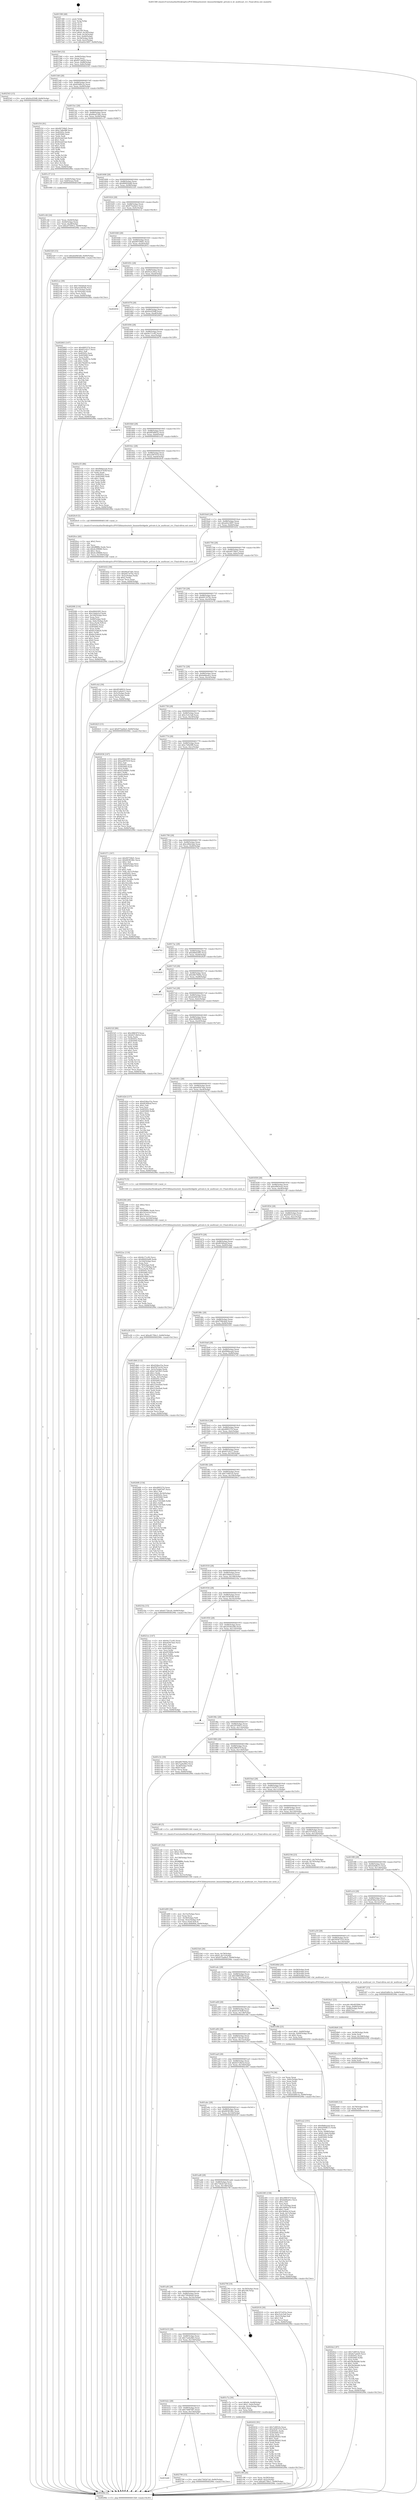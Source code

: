 digraph "0x401580" {
  label = "0x401580 (/mnt/c/Users/mathe/Desktop/tcc/POCII/binaries/extr_linuxnetbridgebr_private.h_br_multicast_rcv_Final-ollvm.out::main(0))"
  labelloc = "t"
  node[shape=record]

  Entry [label="",width=0.3,height=0.3,shape=circle,fillcolor=black,style=filled]
  "0x4015b0" [label="{
     0x4015b0 [32]\l
     | [instrs]\l
     &nbsp;&nbsp;0x4015b0 \<+6\>: mov -0x84(%rbp),%eax\l
     &nbsp;&nbsp;0x4015b6 \<+2\>: mov %eax,%ecx\l
     &nbsp;&nbsp;0x4015b8 \<+6\>: sub $0x827abf20,%ecx\l
     &nbsp;&nbsp;0x4015be \<+6\>: mov %eax,-0x88(%rbp)\l
     &nbsp;&nbsp;0x4015c4 \<+6\>: mov %ecx,-0x8c(%rbp)\l
     &nbsp;&nbsp;0x4015ca \<+6\>: je 0000000000402543 \<main+0xfc3\>\l
  }"]
  "0x402543" [label="{
     0x402543 [15]\l
     | [instrs]\l
     &nbsp;&nbsp;0x402543 \<+10\>: movl $0x9cd356ff,-0x84(%rbp)\l
     &nbsp;&nbsp;0x40254d \<+5\>: jmp 000000000040296e \<main+0x13ee\>\l
  }"]
  "0x4015d0" [label="{
     0x4015d0 [28]\l
     | [instrs]\l
     &nbsp;&nbsp;0x4015d0 \<+5\>: jmp 00000000004015d5 \<main+0x55\>\l
     &nbsp;&nbsp;0x4015d5 \<+6\>: mov -0x88(%rbp),%eax\l
     &nbsp;&nbsp;0x4015db \<+5\>: sub $0x83df0c5a,%eax\l
     &nbsp;&nbsp;0x4015e0 \<+6\>: mov %eax,-0x90(%rbp)\l
     &nbsp;&nbsp;0x4015e6 \<+6\>: je 0000000000401f16 \<main+0x996\>\l
  }"]
  Exit [label="",width=0.3,height=0.3,shape=circle,fillcolor=black,style=filled,peripheries=2]
  "0x401f16" [label="{
     0x401f16 [91]\l
     | [instrs]\l
     &nbsp;&nbsp;0x401f16 \<+5\>: mov $0x99759bf1,%eax\l
     &nbsp;&nbsp;0x401f1b \<+5\>: mov $0xc7d9e9f8,%ecx\l
     &nbsp;&nbsp;0x401f20 \<+7\>: mov 0x40505c,%edx\l
     &nbsp;&nbsp;0x401f27 \<+7\>: mov 0x405060,%esi\l
     &nbsp;&nbsp;0x401f2e \<+2\>: mov %edx,%edi\l
     &nbsp;&nbsp;0x401f30 \<+6\>: add $0x9cda63ab,%edi\l
     &nbsp;&nbsp;0x401f36 \<+3\>: sub $0x1,%edi\l
     &nbsp;&nbsp;0x401f39 \<+6\>: sub $0x9cda63ab,%edi\l
     &nbsp;&nbsp;0x401f3f \<+3\>: imul %edi,%edx\l
     &nbsp;&nbsp;0x401f42 \<+3\>: and $0x1,%edx\l
     &nbsp;&nbsp;0x401f45 \<+3\>: cmp $0x0,%edx\l
     &nbsp;&nbsp;0x401f48 \<+4\>: sete %r8b\l
     &nbsp;&nbsp;0x401f4c \<+3\>: cmp $0xa,%esi\l
     &nbsp;&nbsp;0x401f4f \<+4\>: setl %r9b\l
     &nbsp;&nbsp;0x401f53 \<+3\>: mov %r8b,%r10b\l
     &nbsp;&nbsp;0x401f56 \<+3\>: and %r9b,%r10b\l
     &nbsp;&nbsp;0x401f59 \<+3\>: xor %r9b,%r8b\l
     &nbsp;&nbsp;0x401f5c \<+3\>: or %r8b,%r10b\l
     &nbsp;&nbsp;0x401f5f \<+4\>: test $0x1,%r10b\l
     &nbsp;&nbsp;0x401f63 \<+3\>: cmovne %ecx,%eax\l
     &nbsp;&nbsp;0x401f66 \<+6\>: mov %eax,-0x84(%rbp)\l
     &nbsp;&nbsp;0x401f6c \<+5\>: jmp 000000000040296e \<main+0x13ee\>\l
  }"]
  "0x4015ec" [label="{
     0x4015ec [28]\l
     | [instrs]\l
     &nbsp;&nbsp;0x4015ec \<+5\>: jmp 00000000004015f1 \<main+0x71\>\l
     &nbsp;&nbsp;0x4015f1 \<+6\>: mov -0x88(%rbp),%eax\l
     &nbsp;&nbsp;0x4015f7 \<+5\>: sub $0x84a47d4c,%eax\l
     &nbsp;&nbsp;0x4015fc \<+6\>: mov %eax,-0x94(%rbp)\l
     &nbsp;&nbsp;0x401602 \<+6\>: je 0000000000401c37 \<main+0x6b7\>\l
  }"]
  "0x401b48" [label="{
     0x401b48\l
  }", style=dashed]
  "0x401c37" [label="{
     0x401c37 [13]\l
     | [instrs]\l
     &nbsp;&nbsp;0x401c37 \<+4\>: mov -0x40(%rbp),%rax\l
     &nbsp;&nbsp;0x401c3b \<+4\>: mov 0x8(%rax),%rdi\l
     &nbsp;&nbsp;0x401c3f \<+5\>: call 0000000000401060 \<atoi@plt\>\l
     | [calls]\l
     &nbsp;&nbsp;0x401060 \{1\} (unknown)\l
  }"]
  "0x401608" [label="{
     0x401608 [28]\l
     | [instrs]\l
     &nbsp;&nbsp;0x401608 \<+5\>: jmp 000000000040160d \<main+0x8d\>\l
     &nbsp;&nbsp;0x40160d \<+6\>: mov -0x88(%rbp),%eax\l
     &nbsp;&nbsp;0x401613 \<+5\>: sub $0x88492bd8,%eax\l
     &nbsp;&nbsp;0x401618 \<+6\>: mov %eax,-0x98(%rbp)\l
     &nbsp;&nbsp;0x40161e \<+6\>: je 0000000000402320 \<main+0xda0\>\l
  }"]
  "0x402790" [label="{
     0x402790 [15]\l
     | [instrs]\l
     &nbsp;&nbsp;0x402790 \<+10\>: movl $0x7362b7a9,-0x84(%rbp)\l
     &nbsp;&nbsp;0x40279a \<+5\>: jmp 000000000040296e \<main+0x13ee\>\l
  }"]
  "0x402320" [label="{
     0x402320 [15]\l
     | [instrs]\l
     &nbsp;&nbsp;0x402320 \<+10\>: movl $0xdeb9b5d9,-0x84(%rbp)\l
     &nbsp;&nbsp;0x40232a \<+5\>: jmp 000000000040296e \<main+0x13ee\>\l
  }"]
  "0x401624" [label="{
     0x401624 [28]\l
     | [instrs]\l
     &nbsp;&nbsp;0x401624 \<+5\>: jmp 0000000000401629 \<main+0xa9\>\l
     &nbsp;&nbsp;0x401629 \<+6\>: mov -0x88(%rbp),%eax\l
     &nbsp;&nbsp;0x40162f \<+5\>: sub $0x975ad4a5,%eax\l
     &nbsp;&nbsp;0x401634 \<+6\>: mov %eax,-0x9c(%rbp)\l
     &nbsp;&nbsp;0x40163a \<+6\>: je 00000000004021ce \<main+0xc4e\>\l
  }"]
  "0x4024e2" [label="{
     0x4024e2 [97]\l
     | [instrs]\l
     &nbsp;&nbsp;0x4024e2 \<+5\>: mov $0x7c6851b,%eax\l
     &nbsp;&nbsp;0x4024e7 \<+5\>: mov $0x827abf20,%ecx\l
     &nbsp;&nbsp;0x4024ec \<+7\>: mov 0x40505c,%esi\l
     &nbsp;&nbsp;0x4024f3 \<+8\>: mov 0x405060,%r8d\l
     &nbsp;&nbsp;0x4024fb \<+3\>: mov %esi,%r9d\l
     &nbsp;&nbsp;0x4024fe \<+7\>: add $0x58c8da80,%r9d\l
     &nbsp;&nbsp;0x402505 \<+4\>: sub $0x1,%r9d\l
     &nbsp;&nbsp;0x402509 \<+7\>: sub $0x58c8da80,%r9d\l
     &nbsp;&nbsp;0x402510 \<+4\>: imul %r9d,%esi\l
     &nbsp;&nbsp;0x402514 \<+3\>: and $0x1,%esi\l
     &nbsp;&nbsp;0x402517 \<+3\>: cmp $0x0,%esi\l
     &nbsp;&nbsp;0x40251a \<+4\>: sete %r10b\l
     &nbsp;&nbsp;0x40251e \<+4\>: cmp $0xa,%r8d\l
     &nbsp;&nbsp;0x402522 \<+4\>: setl %r11b\l
     &nbsp;&nbsp;0x402526 \<+3\>: mov %r10b,%bl\l
     &nbsp;&nbsp;0x402529 \<+3\>: and %r11b,%bl\l
     &nbsp;&nbsp;0x40252c \<+3\>: xor %r11b,%r10b\l
     &nbsp;&nbsp;0x40252f \<+3\>: or %r10b,%bl\l
     &nbsp;&nbsp;0x402532 \<+3\>: test $0x1,%bl\l
     &nbsp;&nbsp;0x402535 \<+3\>: cmovne %ecx,%eax\l
     &nbsp;&nbsp;0x402538 \<+6\>: mov %eax,-0x84(%rbp)\l
     &nbsp;&nbsp;0x40253e \<+5\>: jmp 000000000040296e \<main+0x13ee\>\l
  }"]
  "0x4021ce" [label="{
     0x4021ce [30]\l
     | [instrs]\l
     &nbsp;&nbsp;0x4021ce \<+5\>: mov $0x7392b0a9,%eax\l
     &nbsp;&nbsp;0x4021d3 \<+5\>: mov $0x1b54f34b,%ecx\l
     &nbsp;&nbsp;0x4021d8 \<+3\>: mov -0x7c(%rbp),%edx\l
     &nbsp;&nbsp;0x4021db \<+3\>: cmp -0x70(%rbp),%edx\l
     &nbsp;&nbsp;0x4021de \<+3\>: cmovl %ecx,%eax\l
     &nbsp;&nbsp;0x4021e1 \<+6\>: mov %eax,-0x84(%rbp)\l
     &nbsp;&nbsp;0x4021e7 \<+5\>: jmp 000000000040296e \<main+0x13ee\>\l
  }"]
  "0x401640" [label="{
     0x401640 [28]\l
     | [instrs]\l
     &nbsp;&nbsp;0x401640 \<+5\>: jmp 0000000000401645 \<main+0xc5\>\l
     &nbsp;&nbsp;0x401645 \<+6\>: mov -0x88(%rbp),%eax\l
     &nbsp;&nbsp;0x40164b \<+5\>: sub $0x99759bf1,%eax\l
     &nbsp;&nbsp;0x401650 \<+6\>: mov %eax,-0xa0(%rbp)\l
     &nbsp;&nbsp;0x401656 \<+6\>: je 000000000040281a \<main+0x129a\>\l
  }"]
  "0x4024d6" [label="{
     0x4024d6 [12]\l
     | [instrs]\l
     &nbsp;&nbsp;0x4024d6 \<+4\>: mov -0x78(%rbp),%rdx\l
     &nbsp;&nbsp;0x4024da \<+3\>: mov %rdx,%rdi\l
     &nbsp;&nbsp;0x4024dd \<+5\>: call 0000000000401030 \<free@plt\>\l
     | [calls]\l
     &nbsp;&nbsp;0x401030 \{1\} (unknown)\l
  }"]
  "0x40281a" [label="{
     0x40281a\l
  }", style=dashed]
  "0x40165c" [label="{
     0x40165c [28]\l
     | [instrs]\l
     &nbsp;&nbsp;0x40165c \<+5\>: jmp 0000000000401661 \<main+0xe1\>\l
     &nbsp;&nbsp;0x401661 \<+6\>: mov -0x88(%rbp),%eax\l
     &nbsp;&nbsp;0x401667 \<+5\>: sub $0x9c2c26e2,%eax\l
     &nbsp;&nbsp;0x40166c \<+6\>: mov %eax,-0xa4(%rbp)\l
     &nbsp;&nbsp;0x401672 \<+6\>: je 0000000000402654 \<main+0x10d4\>\l
  }"]
  "0x4024ca" [label="{
     0x4024ca [12]\l
     | [instrs]\l
     &nbsp;&nbsp;0x4024ca \<+4\>: mov -0x68(%rbp),%rdx\l
     &nbsp;&nbsp;0x4024ce \<+3\>: mov %rdx,%rdi\l
     &nbsp;&nbsp;0x4024d1 \<+5\>: call 0000000000401030 \<free@plt\>\l
     | [calls]\l
     &nbsp;&nbsp;0x401030 \{1\} (unknown)\l
  }"]
  "0x402654" [label="{
     0x402654\l
  }", style=dashed]
  "0x401678" [label="{
     0x401678 [28]\l
     | [instrs]\l
     &nbsp;&nbsp;0x401678 \<+5\>: jmp 000000000040167d \<main+0xfd\>\l
     &nbsp;&nbsp;0x40167d \<+6\>: mov -0x88(%rbp),%eax\l
     &nbsp;&nbsp;0x401683 \<+5\>: sub $0x9cd356ff,%eax\l
     &nbsp;&nbsp;0x401688 \<+6\>: mov %eax,-0xa8(%rbp)\l
     &nbsp;&nbsp;0x40168e \<+6\>: je 0000000000402663 \<main+0x10e3\>\l
  }"]
  "0x4024b8" [label="{
     0x4024b8 [18]\l
     | [instrs]\l
     &nbsp;&nbsp;0x4024b8 \<+4\>: mov -0x58(%rbp),%rdx\l
     &nbsp;&nbsp;0x4024bc \<+3\>: mov %rdx,%rdi\l
     &nbsp;&nbsp;0x4024bf \<+6\>: mov %eax,-0x168(%rbp)\l
     &nbsp;&nbsp;0x4024c5 \<+5\>: call 0000000000401030 \<free@plt\>\l
     | [calls]\l
     &nbsp;&nbsp;0x401030 \{1\} (unknown)\l
  }"]
  "0x402663" [label="{
     0x402663 [147]\l
     | [instrs]\l
     &nbsp;&nbsp;0x402663 \<+5\>: mov $0x4895374,%eax\l
     &nbsp;&nbsp;0x402668 \<+5\>: mov $0x6514217,%ecx\l
     &nbsp;&nbsp;0x40266d \<+2\>: mov $0x1,%dl\l
     &nbsp;&nbsp;0x40266f \<+7\>: mov 0x40505c,%esi\l
     &nbsp;&nbsp;0x402676 \<+7\>: mov 0x405060,%edi\l
     &nbsp;&nbsp;0x40267d \<+3\>: mov %esi,%r8d\l
     &nbsp;&nbsp;0x402680 \<+7\>: sub $0x79eb815e,%r8d\l
     &nbsp;&nbsp;0x402687 \<+4\>: sub $0x1,%r8d\l
     &nbsp;&nbsp;0x40268b \<+7\>: add $0x79eb815e,%r8d\l
     &nbsp;&nbsp;0x402692 \<+4\>: imul %r8d,%esi\l
     &nbsp;&nbsp;0x402696 \<+3\>: and $0x1,%esi\l
     &nbsp;&nbsp;0x402699 \<+3\>: cmp $0x0,%esi\l
     &nbsp;&nbsp;0x40269c \<+4\>: sete %r9b\l
     &nbsp;&nbsp;0x4026a0 \<+3\>: cmp $0xa,%edi\l
     &nbsp;&nbsp;0x4026a3 \<+4\>: setl %r10b\l
     &nbsp;&nbsp;0x4026a7 \<+3\>: mov %r9b,%r11b\l
     &nbsp;&nbsp;0x4026aa \<+4\>: xor $0xff,%r11b\l
     &nbsp;&nbsp;0x4026ae \<+3\>: mov %r10b,%bl\l
     &nbsp;&nbsp;0x4026b1 \<+3\>: xor $0xff,%bl\l
     &nbsp;&nbsp;0x4026b4 \<+3\>: xor $0x0,%dl\l
     &nbsp;&nbsp;0x4026b7 \<+3\>: mov %r11b,%r14b\l
     &nbsp;&nbsp;0x4026ba \<+4\>: and $0x0,%r14b\l
     &nbsp;&nbsp;0x4026be \<+3\>: and %dl,%r9b\l
     &nbsp;&nbsp;0x4026c1 \<+3\>: mov %bl,%r15b\l
     &nbsp;&nbsp;0x4026c4 \<+4\>: and $0x0,%r15b\l
     &nbsp;&nbsp;0x4026c8 \<+3\>: and %dl,%r10b\l
     &nbsp;&nbsp;0x4026cb \<+3\>: or %r9b,%r14b\l
     &nbsp;&nbsp;0x4026ce \<+3\>: or %r10b,%r15b\l
     &nbsp;&nbsp;0x4026d1 \<+3\>: xor %r15b,%r14b\l
     &nbsp;&nbsp;0x4026d4 \<+3\>: or %bl,%r11b\l
     &nbsp;&nbsp;0x4026d7 \<+4\>: xor $0xff,%r11b\l
     &nbsp;&nbsp;0x4026db \<+3\>: or $0x0,%dl\l
     &nbsp;&nbsp;0x4026de \<+3\>: and %dl,%r11b\l
     &nbsp;&nbsp;0x4026e1 \<+3\>: or %r11b,%r14b\l
     &nbsp;&nbsp;0x4026e4 \<+4\>: test $0x1,%r14b\l
     &nbsp;&nbsp;0x4026e8 \<+3\>: cmovne %ecx,%eax\l
     &nbsp;&nbsp;0x4026eb \<+6\>: mov %eax,-0x84(%rbp)\l
     &nbsp;&nbsp;0x4026f1 \<+5\>: jmp 000000000040296e \<main+0x13ee\>\l
  }"]
  "0x401694" [label="{
     0x401694 [28]\l
     | [instrs]\l
     &nbsp;&nbsp;0x401694 \<+5\>: jmp 0000000000401699 \<main+0x119\>\l
     &nbsp;&nbsp;0x401699 \<+6\>: mov -0x88(%rbp),%eax\l
     &nbsp;&nbsp;0x40169f \<+5\>: sub $0x9e17cc82,%eax\l
     &nbsp;&nbsp;0x4016a4 \<+6\>: mov %eax,-0xac(%rbp)\l
     &nbsp;&nbsp;0x4016aa \<+6\>: je 0000000000402879 \<main+0x12f9\>\l
  }"]
  "0x4024a1" [label="{
     0x4024a1 [23]\l
     | [instrs]\l
     &nbsp;&nbsp;0x4024a1 \<+10\>: movabs $0x4030b6,%rdi\l
     &nbsp;&nbsp;0x4024ab \<+3\>: mov %eax,-0x80(%rbp)\l
     &nbsp;&nbsp;0x4024ae \<+3\>: mov -0x80(%rbp),%esi\l
     &nbsp;&nbsp;0x4024b1 \<+2\>: mov $0x0,%al\l
     &nbsp;&nbsp;0x4024b3 \<+5\>: call 0000000000401040 \<printf@plt\>\l
     | [calls]\l
     &nbsp;&nbsp;0x401040 \{1\} (unknown)\l
  }"]
  "0x402879" [label="{
     0x402879\l
  }", style=dashed]
  "0x4016b0" [label="{
     0x4016b0 [28]\l
     | [instrs]\l
     &nbsp;&nbsp;0x4016b0 \<+5\>: jmp 00000000004016b5 \<main+0x135\>\l
     &nbsp;&nbsp;0x4016b5 \<+6\>: mov -0x88(%rbp),%eax\l
     &nbsp;&nbsp;0x4016bb \<+5\>: sub $0x9f548932,%eax\l
     &nbsp;&nbsp;0x4016c0 \<+6\>: mov %eax,-0xb0(%rbp)\l
     &nbsp;&nbsp;0x4016c6 \<+6\>: je 0000000000401e35 \<main+0x8b5\>\l
  }"]
  "0x4022ac" [label="{
     0x4022ac [116]\l
     | [instrs]\l
     &nbsp;&nbsp;0x4022ac \<+5\>: mov $0x9e17cc82,%ecx\l
     &nbsp;&nbsp;0x4022b1 \<+5\>: mov $0x88492bd8,%edx\l
     &nbsp;&nbsp;0x4022b6 \<+6\>: mov -0x164(%rbp),%esi\l
     &nbsp;&nbsp;0x4022bc \<+3\>: imul %eax,%esi\l
     &nbsp;&nbsp;0x4022bf \<+4\>: mov -0x78(%rbp),%rdi\l
     &nbsp;&nbsp;0x4022c3 \<+4\>: movslq -0x7c(%rbp),%r8\l
     &nbsp;&nbsp;0x4022c7 \<+4\>: mov %esi,(%rdi,%r8,4)\l
     &nbsp;&nbsp;0x4022cb \<+7\>: mov 0x40505c,%eax\l
     &nbsp;&nbsp;0x4022d2 \<+7\>: mov 0x405060,%esi\l
     &nbsp;&nbsp;0x4022d9 \<+3\>: mov %eax,%r9d\l
     &nbsp;&nbsp;0x4022dc \<+7\>: add $0x4fe386e,%r9d\l
     &nbsp;&nbsp;0x4022e3 \<+4\>: sub $0x1,%r9d\l
     &nbsp;&nbsp;0x4022e7 \<+7\>: sub $0x4fe386e,%r9d\l
     &nbsp;&nbsp;0x4022ee \<+4\>: imul %r9d,%eax\l
     &nbsp;&nbsp;0x4022f2 \<+3\>: and $0x1,%eax\l
     &nbsp;&nbsp;0x4022f5 \<+3\>: cmp $0x0,%eax\l
     &nbsp;&nbsp;0x4022f8 \<+4\>: sete %r10b\l
     &nbsp;&nbsp;0x4022fc \<+3\>: cmp $0xa,%esi\l
     &nbsp;&nbsp;0x4022ff \<+4\>: setl %r11b\l
     &nbsp;&nbsp;0x402303 \<+3\>: mov %r10b,%bl\l
     &nbsp;&nbsp;0x402306 \<+3\>: and %r11b,%bl\l
     &nbsp;&nbsp;0x402309 \<+3\>: xor %r11b,%r10b\l
     &nbsp;&nbsp;0x40230c \<+3\>: or %r10b,%bl\l
     &nbsp;&nbsp;0x40230f \<+3\>: test $0x1,%bl\l
     &nbsp;&nbsp;0x402312 \<+3\>: cmovne %edx,%ecx\l
     &nbsp;&nbsp;0x402315 \<+6\>: mov %ecx,-0x84(%rbp)\l
     &nbsp;&nbsp;0x40231b \<+5\>: jmp 000000000040296e \<main+0x13ee\>\l
  }"]
  "0x401e35" [label="{
     0x401e35 [86]\l
     | [instrs]\l
     &nbsp;&nbsp;0x401e35 \<+5\>: mov $0xf9dbeaa4,%eax\l
     &nbsp;&nbsp;0x401e3a \<+5\>: mov $0x6147fe9f,%ecx\l
     &nbsp;&nbsp;0x401e3f \<+2\>: xor %edx,%edx\l
     &nbsp;&nbsp;0x401e41 \<+7\>: mov 0x40505c,%esi\l
     &nbsp;&nbsp;0x401e48 \<+7\>: mov 0x405060,%edi\l
     &nbsp;&nbsp;0x401e4f \<+3\>: sub $0x1,%edx\l
     &nbsp;&nbsp;0x401e52 \<+3\>: mov %esi,%r8d\l
     &nbsp;&nbsp;0x401e55 \<+3\>: add %edx,%r8d\l
     &nbsp;&nbsp;0x401e58 \<+4\>: imul %r8d,%esi\l
     &nbsp;&nbsp;0x401e5c \<+3\>: and $0x1,%esi\l
     &nbsp;&nbsp;0x401e5f \<+3\>: cmp $0x0,%esi\l
     &nbsp;&nbsp;0x401e62 \<+4\>: sete %r9b\l
     &nbsp;&nbsp;0x401e66 \<+3\>: cmp $0xa,%edi\l
     &nbsp;&nbsp;0x401e69 \<+4\>: setl %r10b\l
     &nbsp;&nbsp;0x401e6d \<+3\>: mov %r9b,%r11b\l
     &nbsp;&nbsp;0x401e70 \<+3\>: and %r10b,%r11b\l
     &nbsp;&nbsp;0x401e73 \<+3\>: xor %r10b,%r9b\l
     &nbsp;&nbsp;0x401e76 \<+3\>: or %r9b,%r11b\l
     &nbsp;&nbsp;0x401e79 \<+4\>: test $0x1,%r11b\l
     &nbsp;&nbsp;0x401e7d \<+3\>: cmovne %ecx,%eax\l
     &nbsp;&nbsp;0x401e80 \<+6\>: mov %eax,-0x84(%rbp)\l
     &nbsp;&nbsp;0x401e86 \<+5\>: jmp 000000000040296e \<main+0x13ee\>\l
  }"]
  "0x4016cc" [label="{
     0x4016cc [28]\l
     | [instrs]\l
     &nbsp;&nbsp;0x4016cc \<+5\>: jmp 00000000004016d1 \<main+0x151\>\l
     &nbsp;&nbsp;0x4016d1 \<+6\>: mov -0x88(%rbp),%eax\l
     &nbsp;&nbsp;0x4016d7 \<+5\>: sub $0xa2f97019,%eax\l
     &nbsp;&nbsp;0x4016dc \<+6\>: mov %eax,-0xb4(%rbp)\l
     &nbsp;&nbsp;0x4016e2 \<+6\>: je 00000000004020c9 \<main+0xb49\>\l
  }"]
  "0x402284" [label="{
     0x402284 [40]\l
     | [instrs]\l
     &nbsp;&nbsp;0x402284 \<+5\>: mov $0x2,%ecx\l
     &nbsp;&nbsp;0x402289 \<+1\>: cltd\l
     &nbsp;&nbsp;0x40228a \<+2\>: idiv %ecx\l
     &nbsp;&nbsp;0x40228c \<+6\>: imul $0xfffffffe,%edx,%ecx\l
     &nbsp;&nbsp;0x402292 \<+6\>: sub $0x163cb3cf,%ecx\l
     &nbsp;&nbsp;0x402298 \<+3\>: add $0x1,%ecx\l
     &nbsp;&nbsp;0x40229b \<+6\>: add $0x163cb3cf,%ecx\l
     &nbsp;&nbsp;0x4022a1 \<+6\>: mov %ecx,-0x164(%rbp)\l
     &nbsp;&nbsp;0x4022a7 \<+5\>: call 0000000000401160 \<next_i\>\l
     | [calls]\l
     &nbsp;&nbsp;0x401160 \{1\} (/mnt/c/Users/mathe/Desktop/tcc/POCII/binaries/extr_linuxnetbridgebr_private.h_br_multicast_rcv_Final-ollvm.out::next_i)\l
  }"]
  "0x4020c9" [label="{
     0x4020c9 [5]\l
     | [instrs]\l
     &nbsp;&nbsp;0x4020c9 \<+5\>: call 0000000000401160 \<next_i\>\l
     | [calls]\l
     &nbsp;&nbsp;0x401160 \{1\} (/mnt/c/Users/mathe/Desktop/tcc/POCII/binaries/extr_linuxnetbridgebr_private.h_br_multicast_rcv_Final-ollvm.out::next_i)\l
  }"]
  "0x4016e8" [label="{
     0x4016e8 [28]\l
     | [instrs]\l
     &nbsp;&nbsp;0x4016e8 \<+5\>: jmp 00000000004016ed \<main+0x16d\>\l
     &nbsp;&nbsp;0x4016ed \<+6\>: mov -0x88(%rbp),%eax\l
     &nbsp;&nbsp;0x4016f3 \<+5\>: sub $0xa62e3897,%eax\l
     &nbsp;&nbsp;0x4016f8 \<+6\>: mov %eax,-0xb8(%rbp)\l
     &nbsp;&nbsp;0x4016fe \<+6\>: je 0000000000401b52 \<main+0x5d2\>\l
  }"]
  "0x4021b4" [label="{
     0x4021b4 [26]\l
     | [instrs]\l
     &nbsp;&nbsp;0x4021b4 \<+4\>: mov %rax,-0x78(%rbp)\l
     &nbsp;&nbsp;0x4021b8 \<+7\>: movl $0x0,-0x7c(%rbp)\l
     &nbsp;&nbsp;0x4021bf \<+10\>: movl $0x975ad4a5,-0x84(%rbp)\l
     &nbsp;&nbsp;0x4021c9 \<+5\>: jmp 000000000040296e \<main+0x13ee\>\l
  }"]
  "0x401b52" [label="{
     0x401b52 [30]\l
     | [instrs]\l
     &nbsp;&nbsp;0x401b52 \<+5\>: mov $0x84a47d4c,%eax\l
     &nbsp;&nbsp;0x401b57 \<+5\>: mov $0xb91167bc,%ecx\l
     &nbsp;&nbsp;0x401b5c \<+3\>: mov -0x2c(%rbp),%edx\l
     &nbsp;&nbsp;0x401b5f \<+3\>: cmp $0x2,%edx\l
     &nbsp;&nbsp;0x401b62 \<+3\>: cmovne %ecx,%eax\l
     &nbsp;&nbsp;0x401b65 \<+6\>: mov %eax,-0x84(%rbp)\l
     &nbsp;&nbsp;0x401b6b \<+5\>: jmp 000000000040296e \<main+0x13ee\>\l
  }"]
  "0x401704" [label="{
     0x401704 [28]\l
     | [instrs]\l
     &nbsp;&nbsp;0x401704 \<+5\>: jmp 0000000000401709 \<main+0x189\>\l
     &nbsp;&nbsp;0x401709 \<+6\>: mov -0x88(%rbp),%eax\l
     &nbsp;&nbsp;0x40170f \<+5\>: sub $0xa8176bc1,%eax\l
     &nbsp;&nbsp;0x401714 \<+6\>: mov %eax,-0xbc(%rbp)\l
     &nbsp;&nbsp;0x40171a \<+6\>: je 0000000000401cb2 \<main+0x732\>\l
  }"]
  "0x40296e" [label="{
     0x40296e [5]\l
     | [instrs]\l
     &nbsp;&nbsp;0x40296e \<+5\>: jmp 00000000004015b0 \<main+0x30\>\l
  }"]
  "0x401580" [label="{
     0x401580 [48]\l
     | [instrs]\l
     &nbsp;&nbsp;0x401580 \<+1\>: push %rbp\l
     &nbsp;&nbsp;0x401581 \<+3\>: mov %rsp,%rbp\l
     &nbsp;&nbsp;0x401584 \<+2\>: push %r15\l
     &nbsp;&nbsp;0x401586 \<+2\>: push %r14\l
     &nbsp;&nbsp;0x401588 \<+2\>: push %r12\l
     &nbsp;&nbsp;0x40158a \<+1\>: push %rbx\l
     &nbsp;&nbsp;0x40158b \<+7\>: sub $0x160,%rsp\l
     &nbsp;&nbsp;0x401592 \<+7\>: movl $0x0,-0x30(%rbp)\l
     &nbsp;&nbsp;0x401599 \<+3\>: mov %edi,-0x34(%rbp)\l
     &nbsp;&nbsp;0x40159c \<+4\>: mov %rsi,-0x40(%rbp)\l
     &nbsp;&nbsp;0x4015a0 \<+3\>: mov -0x34(%rbp),%edi\l
     &nbsp;&nbsp;0x4015a3 \<+3\>: mov %edi,-0x2c(%rbp)\l
     &nbsp;&nbsp;0x4015a6 \<+10\>: movl $0xa62e3897,-0x84(%rbp)\l
  }"]
  "0x401c44" [label="{
     0x401c44 [24]\l
     | [instrs]\l
     &nbsp;&nbsp;0x401c44 \<+3\>: mov %eax,-0x44(%rbp)\l
     &nbsp;&nbsp;0x401c47 \<+3\>: mov -0x44(%rbp),%eax\l
     &nbsp;&nbsp;0x401c4a \<+3\>: mov %eax,-0x28(%rbp)\l
     &nbsp;&nbsp;0x401c4d \<+10\>: movl $0x2f750912,-0x84(%rbp)\l
     &nbsp;&nbsp;0x401c57 \<+5\>: jmp 000000000040296e \<main+0x13ee\>\l
  }"]
  "0x4020f6" [label="{
     0x4020f6 [116]\l
     | [instrs]\l
     &nbsp;&nbsp;0x4020f6 \<+5\>: mov $0xd06420f5,%ecx\l
     &nbsp;&nbsp;0x4020fb \<+5\>: mov $0x10dda5cf,%edx\l
     &nbsp;&nbsp;0x402100 \<+6\>: mov -0x160(%rbp),%esi\l
     &nbsp;&nbsp;0x402106 \<+3\>: imul %eax,%esi\l
     &nbsp;&nbsp;0x402109 \<+4\>: mov -0x68(%rbp),%rdi\l
     &nbsp;&nbsp;0x40210d \<+4\>: movslq -0x6c(%rbp),%r8\l
     &nbsp;&nbsp;0x402111 \<+4\>: mov %esi,(%rdi,%r8,4)\l
     &nbsp;&nbsp;0x402115 \<+7\>: mov 0x40505c,%eax\l
     &nbsp;&nbsp;0x40211c \<+7\>: mov 0x405060,%esi\l
     &nbsp;&nbsp;0x402123 \<+3\>: mov %eax,%r9d\l
     &nbsp;&nbsp;0x402126 \<+7\>: add $0x6e35db26,%r9d\l
     &nbsp;&nbsp;0x40212d \<+4\>: sub $0x1,%r9d\l
     &nbsp;&nbsp;0x402131 \<+7\>: sub $0x6e35db26,%r9d\l
     &nbsp;&nbsp;0x402138 \<+4\>: imul %r9d,%eax\l
     &nbsp;&nbsp;0x40213c \<+3\>: and $0x1,%eax\l
     &nbsp;&nbsp;0x40213f \<+3\>: cmp $0x0,%eax\l
     &nbsp;&nbsp;0x402142 \<+4\>: sete %r10b\l
     &nbsp;&nbsp;0x402146 \<+3\>: cmp $0xa,%esi\l
     &nbsp;&nbsp;0x402149 \<+4\>: setl %r11b\l
     &nbsp;&nbsp;0x40214d \<+3\>: mov %r10b,%bl\l
     &nbsp;&nbsp;0x402150 \<+3\>: and %r11b,%bl\l
     &nbsp;&nbsp;0x402153 \<+3\>: xor %r11b,%r10b\l
     &nbsp;&nbsp;0x402156 \<+3\>: or %r10b,%bl\l
     &nbsp;&nbsp;0x402159 \<+3\>: test $0x1,%bl\l
     &nbsp;&nbsp;0x40215c \<+3\>: cmovne %edx,%ecx\l
     &nbsp;&nbsp;0x40215f \<+6\>: mov %ecx,-0x84(%rbp)\l
     &nbsp;&nbsp;0x402165 \<+5\>: jmp 000000000040296e \<main+0x13ee\>\l
  }"]
  "0x401cb2" [label="{
     0x401cb2 [30]\l
     | [instrs]\l
     &nbsp;&nbsp;0x401cb2 \<+5\>: mov $0x9f548932,%eax\l
     &nbsp;&nbsp;0x401cb7 \<+5\>: mov $0x31a6e011,%ecx\l
     &nbsp;&nbsp;0x401cbc \<+3\>: mov -0x5c(%rbp),%edx\l
     &nbsp;&nbsp;0x401cbf \<+3\>: cmp -0x4c(%rbp),%edx\l
     &nbsp;&nbsp;0x401cc2 \<+3\>: cmovl %ecx,%eax\l
     &nbsp;&nbsp;0x401cc5 \<+6\>: mov %eax,-0x84(%rbp)\l
     &nbsp;&nbsp;0x401ccb \<+5\>: jmp 000000000040296e \<main+0x13ee\>\l
  }"]
  "0x401720" [label="{
     0x401720 [28]\l
     | [instrs]\l
     &nbsp;&nbsp;0x401720 \<+5\>: jmp 0000000000401725 \<main+0x1a5\>\l
     &nbsp;&nbsp;0x401725 \<+6\>: mov -0x88(%rbp),%eax\l
     &nbsp;&nbsp;0x40172b \<+5\>: sub $0xb91167bc,%eax\l
     &nbsp;&nbsp;0x401730 \<+6\>: mov %eax,-0xc0(%rbp)\l
     &nbsp;&nbsp;0x401736 \<+6\>: je 0000000000401b70 \<main+0x5f0\>\l
  }"]
  "0x4020ce" [label="{
     0x4020ce [40]\l
     | [instrs]\l
     &nbsp;&nbsp;0x4020ce \<+5\>: mov $0x2,%ecx\l
     &nbsp;&nbsp;0x4020d3 \<+1\>: cltd\l
     &nbsp;&nbsp;0x4020d4 \<+2\>: idiv %ecx\l
     &nbsp;&nbsp;0x4020d6 \<+6\>: imul $0xfffffffe,%edx,%ecx\l
     &nbsp;&nbsp;0x4020dc \<+6\>: sub $0x4c29f680,%ecx\l
     &nbsp;&nbsp;0x4020e2 \<+3\>: add $0x1,%ecx\l
     &nbsp;&nbsp;0x4020e5 \<+6\>: add $0x4c29f680,%ecx\l
     &nbsp;&nbsp;0x4020eb \<+6\>: mov %ecx,-0x160(%rbp)\l
     &nbsp;&nbsp;0x4020f1 \<+5\>: call 0000000000401160 \<next_i\>\l
     | [calls]\l
     &nbsp;&nbsp;0x401160 \{1\} (/mnt/c/Users/mathe/Desktop/tcc/POCII/binaries/extr_linuxnetbridgebr_private.h_br_multicast_rcv_Final-ollvm.out::next_i)\l
  }"]
  "0x401b70" [label="{
     0x401b70\l
  }", style=dashed]
  "0x40173c" [label="{
     0x40173c [28]\l
     | [instrs]\l
     &nbsp;&nbsp;0x40173c \<+5\>: jmp 0000000000401741 \<main+0x1c1\>\l
     &nbsp;&nbsp;0x401741 \<+6\>: mov -0x88(%rbp),%eax\l
     &nbsp;&nbsp;0x401747 \<+5\>: sub $0xbddba4cc,%eax\l
     &nbsp;&nbsp;0x40174c \<+6\>: mov %eax,-0xc4(%rbp)\l
     &nbsp;&nbsp;0x401752 \<+6\>: je 0000000000402423 \<main+0xea3\>\l
  }"]
  "0x401ea2" [label="{
     0x401ea2 [101]\l
     | [instrs]\l
     &nbsp;&nbsp;0x401ea2 \<+5\>: mov $0xf9dbeaa4,%ecx\l
     &nbsp;&nbsp;0x401ea7 \<+5\>: mov $0x426d8c15,%edx\l
     &nbsp;&nbsp;0x401eac \<+2\>: xor %esi,%esi\l
     &nbsp;&nbsp;0x401eae \<+4\>: mov %rax,-0x68(%rbp)\l
     &nbsp;&nbsp;0x401eb2 \<+7\>: movl $0x0,-0x6c(%rbp)\l
     &nbsp;&nbsp;0x401eb9 \<+8\>: mov 0x40505c,%r8d\l
     &nbsp;&nbsp;0x401ec1 \<+8\>: mov 0x405060,%r9d\l
     &nbsp;&nbsp;0x401ec9 \<+3\>: sub $0x1,%esi\l
     &nbsp;&nbsp;0x401ecc \<+3\>: mov %r8d,%r10d\l
     &nbsp;&nbsp;0x401ecf \<+3\>: add %esi,%r10d\l
     &nbsp;&nbsp;0x401ed2 \<+4\>: imul %r10d,%r8d\l
     &nbsp;&nbsp;0x401ed6 \<+4\>: and $0x1,%r8d\l
     &nbsp;&nbsp;0x401eda \<+4\>: cmp $0x0,%r8d\l
     &nbsp;&nbsp;0x401ede \<+4\>: sete %r11b\l
     &nbsp;&nbsp;0x401ee2 \<+4\>: cmp $0xa,%r9d\l
     &nbsp;&nbsp;0x401ee6 \<+3\>: setl %bl\l
     &nbsp;&nbsp;0x401ee9 \<+3\>: mov %r11b,%r14b\l
     &nbsp;&nbsp;0x401eec \<+3\>: and %bl,%r14b\l
     &nbsp;&nbsp;0x401eef \<+3\>: xor %bl,%r11b\l
     &nbsp;&nbsp;0x401ef2 \<+3\>: or %r11b,%r14b\l
     &nbsp;&nbsp;0x401ef5 \<+4\>: test $0x1,%r14b\l
     &nbsp;&nbsp;0x401ef9 \<+3\>: cmovne %edx,%ecx\l
     &nbsp;&nbsp;0x401efc \<+6\>: mov %ecx,-0x84(%rbp)\l
     &nbsp;&nbsp;0x401f02 \<+5\>: jmp 000000000040296e \<main+0x13ee\>\l
  }"]
  "0x402423" [label="{
     0x402423 [15]\l
     | [instrs]\l
     &nbsp;&nbsp;0x402423 \<+10\>: movl $0x975ad4a5,-0x84(%rbp)\l
     &nbsp;&nbsp;0x40242d \<+5\>: jmp 000000000040296e \<main+0x13ee\>\l
  }"]
  "0x401758" [label="{
     0x401758 [28]\l
     | [instrs]\l
     &nbsp;&nbsp;0x401758 \<+5\>: jmp 000000000040175d \<main+0x1dd\>\l
     &nbsp;&nbsp;0x40175d \<+6\>: mov -0x88(%rbp),%eax\l
     &nbsp;&nbsp;0x401763 \<+5\>: sub $0xc5cfc3a8,%eax\l
     &nbsp;&nbsp;0x401768 \<+6\>: mov %eax,-0xc8(%rbp)\l
     &nbsp;&nbsp;0x40176e \<+6\>: je 0000000000402036 \<main+0xab6\>\l
  }"]
  "0x401d09" [label="{
     0x401d09 [36]\l
     | [instrs]\l
     &nbsp;&nbsp;0x401d09 \<+6\>: mov -0x15c(%rbp),%ecx\l
     &nbsp;&nbsp;0x401d0f \<+3\>: imul %eax,%ecx\l
     &nbsp;&nbsp;0x401d12 \<+4\>: mov -0x58(%rbp),%r8\l
     &nbsp;&nbsp;0x401d16 \<+4\>: movslq -0x5c(%rbp),%r9\l
     &nbsp;&nbsp;0x401d1a \<+4\>: mov %ecx,(%r8,%r9,4)\l
     &nbsp;&nbsp;0x401d1e \<+10\>: movl $0xe3606904,-0x84(%rbp)\l
     &nbsp;&nbsp;0x401d28 \<+5\>: jmp 000000000040296e \<main+0x13ee\>\l
  }"]
  "0x402036" [label="{
     0x402036 [147]\l
     | [instrs]\l
     &nbsp;&nbsp;0x402036 \<+5\>: mov $0xd06420f5,%eax\l
     &nbsp;&nbsp;0x40203b \<+5\>: mov $0xa2f97019,%ecx\l
     &nbsp;&nbsp;0x402040 \<+2\>: mov $0x1,%dl\l
     &nbsp;&nbsp;0x402042 \<+7\>: mov 0x40505c,%esi\l
     &nbsp;&nbsp;0x402049 \<+7\>: mov 0x405060,%edi\l
     &nbsp;&nbsp;0x402050 \<+3\>: mov %esi,%r8d\l
     &nbsp;&nbsp;0x402053 \<+7\>: add $0xd2a9d4f1,%r8d\l
     &nbsp;&nbsp;0x40205a \<+4\>: sub $0x1,%r8d\l
     &nbsp;&nbsp;0x40205e \<+7\>: sub $0xd2a9d4f1,%r8d\l
     &nbsp;&nbsp;0x402065 \<+4\>: imul %r8d,%esi\l
     &nbsp;&nbsp;0x402069 \<+3\>: and $0x1,%esi\l
     &nbsp;&nbsp;0x40206c \<+3\>: cmp $0x0,%esi\l
     &nbsp;&nbsp;0x40206f \<+4\>: sete %r9b\l
     &nbsp;&nbsp;0x402073 \<+3\>: cmp $0xa,%edi\l
     &nbsp;&nbsp;0x402076 \<+4\>: setl %r10b\l
     &nbsp;&nbsp;0x40207a \<+3\>: mov %r9b,%r11b\l
     &nbsp;&nbsp;0x40207d \<+4\>: xor $0xff,%r11b\l
     &nbsp;&nbsp;0x402081 \<+3\>: mov %r10b,%bl\l
     &nbsp;&nbsp;0x402084 \<+3\>: xor $0xff,%bl\l
     &nbsp;&nbsp;0x402087 \<+3\>: xor $0x0,%dl\l
     &nbsp;&nbsp;0x40208a \<+3\>: mov %r11b,%r14b\l
     &nbsp;&nbsp;0x40208d \<+4\>: and $0x0,%r14b\l
     &nbsp;&nbsp;0x402091 \<+3\>: and %dl,%r9b\l
     &nbsp;&nbsp;0x402094 \<+3\>: mov %bl,%r15b\l
     &nbsp;&nbsp;0x402097 \<+4\>: and $0x0,%r15b\l
     &nbsp;&nbsp;0x40209b \<+3\>: and %dl,%r10b\l
     &nbsp;&nbsp;0x40209e \<+3\>: or %r9b,%r14b\l
     &nbsp;&nbsp;0x4020a1 \<+3\>: or %r10b,%r15b\l
     &nbsp;&nbsp;0x4020a4 \<+3\>: xor %r15b,%r14b\l
     &nbsp;&nbsp;0x4020a7 \<+3\>: or %bl,%r11b\l
     &nbsp;&nbsp;0x4020aa \<+4\>: xor $0xff,%r11b\l
     &nbsp;&nbsp;0x4020ae \<+3\>: or $0x0,%dl\l
     &nbsp;&nbsp;0x4020b1 \<+3\>: and %dl,%r11b\l
     &nbsp;&nbsp;0x4020b4 \<+3\>: or %r11b,%r14b\l
     &nbsp;&nbsp;0x4020b7 \<+4\>: test $0x1,%r14b\l
     &nbsp;&nbsp;0x4020bb \<+3\>: cmovne %ecx,%eax\l
     &nbsp;&nbsp;0x4020be \<+6\>: mov %eax,-0x84(%rbp)\l
     &nbsp;&nbsp;0x4020c4 \<+5\>: jmp 000000000040296e \<main+0x13ee\>\l
  }"]
  "0x401774" [label="{
     0x401774 [28]\l
     | [instrs]\l
     &nbsp;&nbsp;0x401774 \<+5\>: jmp 0000000000401779 \<main+0x1f9\>\l
     &nbsp;&nbsp;0x401779 \<+6\>: mov -0x88(%rbp),%eax\l
     &nbsp;&nbsp;0x40177f \<+5\>: sub $0xc7d9e9f8,%eax\l
     &nbsp;&nbsp;0x401784 \<+6\>: mov %eax,-0xcc(%rbp)\l
     &nbsp;&nbsp;0x40178a \<+6\>: je 0000000000401f71 \<main+0x9f1\>\l
  }"]
  "0x401cd5" [label="{
     0x401cd5 [52]\l
     | [instrs]\l
     &nbsp;&nbsp;0x401cd5 \<+2\>: xor %ecx,%ecx\l
     &nbsp;&nbsp;0x401cd7 \<+5\>: mov $0x2,%edx\l
     &nbsp;&nbsp;0x401cdc \<+6\>: mov %edx,-0x158(%rbp)\l
     &nbsp;&nbsp;0x401ce2 \<+1\>: cltd\l
     &nbsp;&nbsp;0x401ce3 \<+6\>: mov -0x158(%rbp),%esi\l
     &nbsp;&nbsp;0x401ce9 \<+2\>: idiv %esi\l
     &nbsp;&nbsp;0x401ceb \<+6\>: imul $0xfffffffe,%edx,%edx\l
     &nbsp;&nbsp;0x401cf1 \<+2\>: mov %ecx,%edi\l
     &nbsp;&nbsp;0x401cf3 \<+2\>: sub %edx,%edi\l
     &nbsp;&nbsp;0x401cf5 \<+2\>: mov %ecx,%edx\l
     &nbsp;&nbsp;0x401cf7 \<+3\>: sub $0x1,%edx\l
     &nbsp;&nbsp;0x401cfa \<+2\>: add %edx,%edi\l
     &nbsp;&nbsp;0x401cfc \<+2\>: sub %edi,%ecx\l
     &nbsp;&nbsp;0x401cfe \<+6\>: mov %ecx,-0x15c(%rbp)\l
     &nbsp;&nbsp;0x401d04 \<+5\>: call 0000000000401160 \<next_i\>\l
     | [calls]\l
     &nbsp;&nbsp;0x401160 \{1\} (/mnt/c/Users/mathe/Desktop/tcc/POCII/binaries/extr_linuxnetbridgebr_private.h_br_multicast_rcv_Final-ollvm.out::next_i)\l
  }"]
  "0x401f71" [label="{
     0x401f71 [167]\l
     | [instrs]\l
     &nbsp;&nbsp;0x401f71 \<+5\>: mov $0x99759bf1,%eax\l
     &nbsp;&nbsp;0x401f76 \<+5\>: mov $0x6838186c,%ecx\l
     &nbsp;&nbsp;0x401f7b \<+2\>: mov $0x1,%dl\l
     &nbsp;&nbsp;0x401f7d \<+3\>: mov -0x6c(%rbp),%esi\l
     &nbsp;&nbsp;0x401f80 \<+3\>: cmp -0x60(%rbp),%esi\l
     &nbsp;&nbsp;0x401f83 \<+4\>: setl %dil\l
     &nbsp;&nbsp;0x401f87 \<+4\>: and $0x1,%dil\l
     &nbsp;&nbsp;0x401f8b \<+4\>: mov %dil,-0x21(%rbp)\l
     &nbsp;&nbsp;0x401f8f \<+7\>: mov 0x40505c,%esi\l
     &nbsp;&nbsp;0x401f96 \<+8\>: mov 0x405060,%r8d\l
     &nbsp;&nbsp;0x401f9e \<+3\>: mov %esi,%r9d\l
     &nbsp;&nbsp;0x401fa1 \<+7\>: add $0x162c4fbc,%r9d\l
     &nbsp;&nbsp;0x401fa8 \<+4\>: sub $0x1,%r9d\l
     &nbsp;&nbsp;0x401fac \<+7\>: sub $0x162c4fbc,%r9d\l
     &nbsp;&nbsp;0x401fb3 \<+4\>: imul %r9d,%esi\l
     &nbsp;&nbsp;0x401fb7 \<+3\>: and $0x1,%esi\l
     &nbsp;&nbsp;0x401fba \<+3\>: cmp $0x0,%esi\l
     &nbsp;&nbsp;0x401fbd \<+4\>: sete %dil\l
     &nbsp;&nbsp;0x401fc1 \<+4\>: cmp $0xa,%r8d\l
     &nbsp;&nbsp;0x401fc5 \<+4\>: setl %r10b\l
     &nbsp;&nbsp;0x401fc9 \<+3\>: mov %dil,%r11b\l
     &nbsp;&nbsp;0x401fcc \<+4\>: xor $0xff,%r11b\l
     &nbsp;&nbsp;0x401fd0 \<+3\>: mov %r10b,%bl\l
     &nbsp;&nbsp;0x401fd3 \<+3\>: xor $0xff,%bl\l
     &nbsp;&nbsp;0x401fd6 \<+3\>: xor $0x1,%dl\l
     &nbsp;&nbsp;0x401fd9 \<+3\>: mov %r11b,%r14b\l
     &nbsp;&nbsp;0x401fdc \<+4\>: and $0xff,%r14b\l
     &nbsp;&nbsp;0x401fe0 \<+3\>: and %dl,%dil\l
     &nbsp;&nbsp;0x401fe3 \<+3\>: mov %bl,%r15b\l
     &nbsp;&nbsp;0x401fe6 \<+4\>: and $0xff,%r15b\l
     &nbsp;&nbsp;0x401fea \<+3\>: and %dl,%r10b\l
     &nbsp;&nbsp;0x401fed \<+3\>: or %dil,%r14b\l
     &nbsp;&nbsp;0x401ff0 \<+3\>: or %r10b,%r15b\l
     &nbsp;&nbsp;0x401ff3 \<+3\>: xor %r15b,%r14b\l
     &nbsp;&nbsp;0x401ff6 \<+3\>: or %bl,%r11b\l
     &nbsp;&nbsp;0x401ff9 \<+4\>: xor $0xff,%r11b\l
     &nbsp;&nbsp;0x401ffd \<+3\>: or $0x1,%dl\l
     &nbsp;&nbsp;0x402000 \<+3\>: and %dl,%r11b\l
     &nbsp;&nbsp;0x402003 \<+3\>: or %r11b,%r14b\l
     &nbsp;&nbsp;0x402006 \<+4\>: test $0x1,%r14b\l
     &nbsp;&nbsp;0x40200a \<+3\>: cmovne %ecx,%eax\l
     &nbsp;&nbsp;0x40200d \<+6\>: mov %eax,-0x84(%rbp)\l
     &nbsp;&nbsp;0x402013 \<+5\>: jmp 000000000040296e \<main+0x13ee\>\l
  }"]
  "0x401790" [label="{
     0x401790 [28]\l
     | [instrs]\l
     &nbsp;&nbsp;0x401790 \<+5\>: jmp 0000000000401795 \<main+0x215\>\l
     &nbsp;&nbsp;0x401795 \<+6\>: mov -0x88(%rbp),%eax\l
     &nbsp;&nbsp;0x40179b \<+5\>: sub $0xcd9dc0ab,%eax\l
     &nbsp;&nbsp;0x4017a0 \<+6\>: mov %eax,-0xd0(%rbp)\l
     &nbsp;&nbsp;0x4017a6 \<+6\>: je 00000000004027b2 \<main+0x1232\>\l
  }"]
  "0x401c98" [label="{
     0x401c98 [26]\l
     | [instrs]\l
     &nbsp;&nbsp;0x401c98 \<+4\>: mov %rax,-0x58(%rbp)\l
     &nbsp;&nbsp;0x401c9c \<+7\>: movl $0x0,-0x5c(%rbp)\l
     &nbsp;&nbsp;0x401ca3 \<+10\>: movl $0xa8176bc1,-0x84(%rbp)\l
     &nbsp;&nbsp;0x401cad \<+5\>: jmp 000000000040296e \<main+0x13ee\>\l
  }"]
  "0x4027b2" [label="{
     0x4027b2\l
  }", style=dashed]
  "0x4017ac" [label="{
     0x4017ac [28]\l
     | [instrs]\l
     &nbsp;&nbsp;0x4017ac \<+5\>: jmp 00000000004017b1 \<main+0x231\>\l
     &nbsp;&nbsp;0x4017b1 \<+6\>: mov -0x88(%rbp),%eax\l
     &nbsp;&nbsp;0x4017b7 \<+5\>: sub $0xd06420f5,%eax\l
     &nbsp;&nbsp;0x4017bc \<+6\>: mov %eax,-0xd4(%rbp)\l
     &nbsp;&nbsp;0x4017c2 \<+6\>: je 0000000000402829 \<main+0x12a9\>\l
  }"]
  "0x401b2c" [label="{
     0x401b2c [28]\l
     | [instrs]\l
     &nbsp;&nbsp;0x401b2c \<+5\>: jmp 0000000000401b31 \<main+0x5b1\>\l
     &nbsp;&nbsp;0x401b31 \<+6\>: mov -0x88(%rbp),%eax\l
     &nbsp;&nbsp;0x401b37 \<+5\>: sub $0x7dd970f7,%eax\l
     &nbsp;&nbsp;0x401b3c \<+6\>: mov %eax,-0x154(%rbp)\l
     &nbsp;&nbsp;0x401b42 \<+6\>: je 0000000000402790 \<main+0x1210\>\l
  }"]
  "0x402829" [label="{
     0x402829\l
  }", style=dashed]
  "0x4017c8" [label="{
     0x4017c8 [28]\l
     | [instrs]\l
     &nbsp;&nbsp;0x4017c8 \<+5\>: jmp 00000000004017cd \<main+0x24d\>\l
     &nbsp;&nbsp;0x4017cd \<+6\>: mov -0x88(%rbp),%eax\l
     &nbsp;&nbsp;0x4017d3 \<+5\>: sub $0xd4b76b9a,%eax\l
     &nbsp;&nbsp;0x4017d8 \<+6\>: mov %eax,-0xd8(%rbp)\l
     &nbsp;&nbsp;0x4017de \<+6\>: je 0000000000402552 \<main+0xfd2\>\l
  }"]
  "0x401c7a" [label="{
     0x401c7a [30]\l
     | [instrs]\l
     &nbsp;&nbsp;0x401c7a \<+7\>: movl $0x64,-0x48(%rbp)\l
     &nbsp;&nbsp;0x401c81 \<+7\>: movl $0x1,-0x4c(%rbp)\l
     &nbsp;&nbsp;0x401c88 \<+4\>: movslq -0x4c(%rbp),%rax\l
     &nbsp;&nbsp;0x401c8c \<+4\>: shl $0x2,%rax\l
     &nbsp;&nbsp;0x401c90 \<+3\>: mov %rax,%rdi\l
     &nbsp;&nbsp;0x401c93 \<+5\>: call 0000000000401050 \<malloc@plt\>\l
     | [calls]\l
     &nbsp;&nbsp;0x401050 \{1\} (unknown)\l
  }"]
  "0x402552" [label="{
     0x402552\l
  }", style=dashed]
  "0x4017e4" [label="{
     0x4017e4 [28]\l
     | [instrs]\l
     &nbsp;&nbsp;0x4017e4 \<+5\>: jmp 00000000004017e9 \<main+0x269\>\l
     &nbsp;&nbsp;0x4017e9 \<+6\>: mov -0x88(%rbp),%eax\l
     &nbsp;&nbsp;0x4017ef \<+5\>: sub $0xdeb9b5d9,%eax\l
     &nbsp;&nbsp;0x4017f4 \<+6\>: mov %eax,-0xdc(%rbp)\l
     &nbsp;&nbsp;0x4017fa \<+6\>: je 000000000040232f \<main+0xdaf\>\l
  }"]
  "0x401b10" [label="{
     0x401b10 [28]\l
     | [instrs]\l
     &nbsp;&nbsp;0x401b10 \<+5\>: jmp 0000000000401b15 \<main+0x595\>\l
     &nbsp;&nbsp;0x401b15 \<+6\>: mov -0x88(%rbp),%eax\l
     &nbsp;&nbsp;0x401b1b \<+5\>: sub $0x7aa6a9b5,%eax\l
     &nbsp;&nbsp;0x401b20 \<+6\>: mov %eax,-0x150(%rbp)\l
     &nbsp;&nbsp;0x401b26 \<+6\>: je 0000000000401c7a \<main+0x6fa\>\l
  }"]
  "0x40232f" [label="{
     0x40232f [86]\l
     | [instrs]\l
     &nbsp;&nbsp;0x40232f \<+5\>: mov $0x2f883f7f,%eax\l
     &nbsp;&nbsp;0x402334 \<+5\>: mov $0x627c8d1d,%ecx\l
     &nbsp;&nbsp;0x402339 \<+2\>: xor %edx,%edx\l
     &nbsp;&nbsp;0x40233b \<+7\>: mov 0x40505c,%esi\l
     &nbsp;&nbsp;0x402342 \<+7\>: mov 0x405060,%edi\l
     &nbsp;&nbsp;0x402349 \<+3\>: sub $0x1,%edx\l
     &nbsp;&nbsp;0x40234c \<+3\>: mov %esi,%r8d\l
     &nbsp;&nbsp;0x40234f \<+3\>: add %edx,%r8d\l
     &nbsp;&nbsp;0x402352 \<+4\>: imul %r8d,%esi\l
     &nbsp;&nbsp;0x402356 \<+3\>: and $0x1,%esi\l
     &nbsp;&nbsp;0x402359 \<+3\>: cmp $0x0,%esi\l
     &nbsp;&nbsp;0x40235c \<+4\>: sete %r9b\l
     &nbsp;&nbsp;0x402360 \<+3\>: cmp $0xa,%edi\l
     &nbsp;&nbsp;0x402363 \<+4\>: setl %r10b\l
     &nbsp;&nbsp;0x402367 \<+3\>: mov %r9b,%r11b\l
     &nbsp;&nbsp;0x40236a \<+3\>: and %r10b,%r11b\l
     &nbsp;&nbsp;0x40236d \<+3\>: xor %r10b,%r9b\l
     &nbsp;&nbsp;0x402370 \<+3\>: or %r9b,%r11b\l
     &nbsp;&nbsp;0x402373 \<+4\>: test $0x1,%r11b\l
     &nbsp;&nbsp;0x402377 \<+3\>: cmovne %ecx,%eax\l
     &nbsp;&nbsp;0x40237a \<+6\>: mov %eax,-0x84(%rbp)\l
     &nbsp;&nbsp;0x402380 \<+5\>: jmp 000000000040296e \<main+0x13ee\>\l
  }"]
  "0x401800" [label="{
     0x401800 [28]\l
     | [instrs]\l
     &nbsp;&nbsp;0x401800 \<+5\>: jmp 0000000000401805 \<main+0x285\>\l
     &nbsp;&nbsp;0x401805 \<+6\>: mov -0x88(%rbp),%eax\l
     &nbsp;&nbsp;0x40180b \<+5\>: sub $0xe3606904,%eax\l
     &nbsp;&nbsp;0x401810 \<+6\>: mov %eax,-0xe0(%rbp)\l
     &nbsp;&nbsp;0x401816 \<+6\>: je 0000000000401d2d \<main+0x7ad\>\l
  }"]
  "0x402432" [label="{
     0x402432 [91]\l
     | [instrs]\l
     &nbsp;&nbsp;0x402432 \<+5\>: mov $0x7c6851b,%eax\l
     &nbsp;&nbsp;0x402437 \<+5\>: mov $0x56567510,%ecx\l
     &nbsp;&nbsp;0x40243c \<+7\>: mov 0x40505c,%edx\l
     &nbsp;&nbsp;0x402443 \<+7\>: mov 0x405060,%esi\l
     &nbsp;&nbsp;0x40244a \<+2\>: mov %edx,%edi\l
     &nbsp;&nbsp;0x40244c \<+6\>: add $0x6b2f0e63,%edi\l
     &nbsp;&nbsp;0x402452 \<+3\>: sub $0x1,%edi\l
     &nbsp;&nbsp;0x402455 \<+6\>: sub $0x6b2f0e63,%edi\l
     &nbsp;&nbsp;0x40245b \<+3\>: imul %edi,%edx\l
     &nbsp;&nbsp;0x40245e \<+3\>: and $0x1,%edx\l
     &nbsp;&nbsp;0x402461 \<+3\>: cmp $0x0,%edx\l
     &nbsp;&nbsp;0x402464 \<+4\>: sete %r8b\l
     &nbsp;&nbsp;0x402468 \<+3\>: cmp $0xa,%esi\l
     &nbsp;&nbsp;0x40246b \<+4\>: setl %r9b\l
     &nbsp;&nbsp;0x40246f \<+3\>: mov %r8b,%r10b\l
     &nbsp;&nbsp;0x402472 \<+3\>: and %r9b,%r10b\l
     &nbsp;&nbsp;0x402475 \<+3\>: xor %r9b,%r8b\l
     &nbsp;&nbsp;0x402478 \<+3\>: or %r8b,%r10b\l
     &nbsp;&nbsp;0x40247b \<+4\>: test $0x1,%r10b\l
     &nbsp;&nbsp;0x40247f \<+3\>: cmovne %ecx,%eax\l
     &nbsp;&nbsp;0x402482 \<+6\>: mov %eax,-0x84(%rbp)\l
     &nbsp;&nbsp;0x402488 \<+5\>: jmp 000000000040296e \<main+0x13ee\>\l
  }"]
  "0x401d2d" [label="{
     0x401d2d [137]\l
     | [instrs]\l
     &nbsp;&nbsp;0x401d2d \<+5\>: mov $0x454ba33a,%eax\l
     &nbsp;&nbsp;0x401d32 \<+5\>: mov $0xf6349eaf,%ecx\l
     &nbsp;&nbsp;0x401d37 \<+2\>: mov $0x1,%dl\l
     &nbsp;&nbsp;0x401d39 \<+2\>: xor %esi,%esi\l
     &nbsp;&nbsp;0x401d3b \<+7\>: mov 0x40505c,%edi\l
     &nbsp;&nbsp;0x401d42 \<+8\>: mov 0x405060,%r8d\l
     &nbsp;&nbsp;0x401d4a \<+3\>: sub $0x1,%esi\l
     &nbsp;&nbsp;0x401d4d \<+3\>: mov %edi,%r9d\l
     &nbsp;&nbsp;0x401d50 \<+3\>: add %esi,%r9d\l
     &nbsp;&nbsp;0x401d53 \<+4\>: imul %r9d,%edi\l
     &nbsp;&nbsp;0x401d57 \<+3\>: and $0x1,%edi\l
     &nbsp;&nbsp;0x401d5a \<+3\>: cmp $0x0,%edi\l
     &nbsp;&nbsp;0x401d5d \<+4\>: sete %r10b\l
     &nbsp;&nbsp;0x401d61 \<+4\>: cmp $0xa,%r8d\l
     &nbsp;&nbsp;0x401d65 \<+4\>: setl %r11b\l
     &nbsp;&nbsp;0x401d69 \<+3\>: mov %r10b,%bl\l
     &nbsp;&nbsp;0x401d6c \<+3\>: xor $0xff,%bl\l
     &nbsp;&nbsp;0x401d6f \<+3\>: mov %r11b,%r14b\l
     &nbsp;&nbsp;0x401d72 \<+4\>: xor $0xff,%r14b\l
     &nbsp;&nbsp;0x401d76 \<+3\>: xor $0x0,%dl\l
     &nbsp;&nbsp;0x401d79 \<+3\>: mov %bl,%r15b\l
     &nbsp;&nbsp;0x401d7c \<+4\>: and $0x0,%r15b\l
     &nbsp;&nbsp;0x401d80 \<+3\>: and %dl,%r10b\l
     &nbsp;&nbsp;0x401d83 \<+3\>: mov %r14b,%r12b\l
     &nbsp;&nbsp;0x401d86 \<+4\>: and $0x0,%r12b\l
     &nbsp;&nbsp;0x401d8a \<+3\>: and %dl,%r11b\l
     &nbsp;&nbsp;0x401d8d \<+3\>: or %r10b,%r15b\l
     &nbsp;&nbsp;0x401d90 \<+3\>: or %r11b,%r12b\l
     &nbsp;&nbsp;0x401d93 \<+3\>: xor %r12b,%r15b\l
     &nbsp;&nbsp;0x401d96 \<+3\>: or %r14b,%bl\l
     &nbsp;&nbsp;0x401d99 \<+3\>: xor $0xff,%bl\l
     &nbsp;&nbsp;0x401d9c \<+3\>: or $0x0,%dl\l
     &nbsp;&nbsp;0x401d9f \<+2\>: and %dl,%bl\l
     &nbsp;&nbsp;0x401da1 \<+3\>: or %bl,%r15b\l
     &nbsp;&nbsp;0x401da4 \<+4\>: test $0x1,%r15b\l
     &nbsp;&nbsp;0x401da8 \<+3\>: cmovne %ecx,%eax\l
     &nbsp;&nbsp;0x401dab \<+6\>: mov %eax,-0x84(%rbp)\l
     &nbsp;&nbsp;0x401db1 \<+5\>: jmp 000000000040296e \<main+0x13ee\>\l
  }"]
  "0x40181c" [label="{
     0x40181c [28]\l
     | [instrs]\l
     &nbsp;&nbsp;0x40181c \<+5\>: jmp 0000000000401821 \<main+0x2a1\>\l
     &nbsp;&nbsp;0x401821 \<+6\>: mov -0x88(%rbp),%eax\l
     &nbsp;&nbsp;0x401827 \<+5\>: sub $0xe6567dae,%eax\l
     &nbsp;&nbsp;0x40182c \<+6\>: mov %eax,-0xe4(%rbp)\l
     &nbsp;&nbsp;0x401832 \<+6\>: je 000000000040227f \<main+0xcff\>\l
  }"]
  "0x401af4" [label="{
     0x401af4 [28]\l
     | [instrs]\l
     &nbsp;&nbsp;0x401af4 \<+5\>: jmp 0000000000401af9 \<main+0x579\>\l
     &nbsp;&nbsp;0x401af9 \<+6\>: mov -0x88(%rbp),%eax\l
     &nbsp;&nbsp;0x401aff \<+5\>: sub $0x7392b0a9,%eax\l
     &nbsp;&nbsp;0x401b04 \<+6\>: mov %eax,-0x14c(%rbp)\l
     &nbsp;&nbsp;0x401b0a \<+6\>: je 0000000000402432 \<main+0xeb2\>\l
  }"]
  "0x40227f" [label="{
     0x40227f [5]\l
     | [instrs]\l
     &nbsp;&nbsp;0x40227f \<+5\>: call 0000000000401160 \<next_i\>\l
     | [calls]\l
     &nbsp;&nbsp;0x401160 \{1\} (/mnt/c/Users/mathe/Desktop/tcc/POCII/binaries/extr_linuxnetbridgebr_private.h_br_multicast_rcv_Final-ollvm.out::next_i)\l
  }"]
  "0x401838" [label="{
     0x401838 [28]\l
     | [instrs]\l
     &nbsp;&nbsp;0x401838 \<+5\>: jmp 000000000040183d \<main+0x2bd\>\l
     &nbsp;&nbsp;0x40183d \<+6\>: mov -0x88(%rbp),%eax\l
     &nbsp;&nbsp;0x401843 \<+5\>: sub $0xef993ea4,%eax\l
     &nbsp;&nbsp;0x401848 \<+6\>: mov %eax,-0xe8(%rbp)\l
     &nbsp;&nbsp;0x40184e \<+6\>: je 0000000000401c28 \<main+0x6a8\>\l
  }"]
  "0x40279f" [label="{
     0x40279f [19]\l
     | [instrs]\l
     &nbsp;&nbsp;0x40279f \<+3\>: mov -0x30(%rbp),%eax\l
     &nbsp;&nbsp;0x4027a2 \<+7\>: add $0x160,%rsp\l
     &nbsp;&nbsp;0x4027a9 \<+1\>: pop %rbx\l
     &nbsp;&nbsp;0x4027aa \<+2\>: pop %r12\l
     &nbsp;&nbsp;0x4027ac \<+2\>: pop %r14\l
     &nbsp;&nbsp;0x4027ae \<+2\>: pop %r15\l
     &nbsp;&nbsp;0x4027b0 \<+1\>: pop %rbp\l
     &nbsp;&nbsp;0x4027b1 \<+1\>: ret\l
  }"]
  "0x401c28" [label="{
     0x401c28\l
  }", style=dashed]
  "0x401854" [label="{
     0x401854 [28]\l
     | [instrs]\l
     &nbsp;&nbsp;0x401854 \<+5\>: jmp 0000000000401859 \<main+0x2d9\>\l
     &nbsp;&nbsp;0x401859 \<+6\>: mov -0x88(%rbp),%eax\l
     &nbsp;&nbsp;0x40185f \<+5\>: sub $0xf507ee24,%eax\l
     &nbsp;&nbsp;0x401864 \<+6\>: mov %eax,-0xec(%rbp)\l
     &nbsp;&nbsp;0x40186a \<+6\>: je 0000000000401e26 \<main+0x8a6\>\l
  }"]
  "0x401ad8" [label="{
     0x401ad8 [28]\l
     | [instrs]\l
     &nbsp;&nbsp;0x401ad8 \<+5\>: jmp 0000000000401add \<main+0x55d\>\l
     &nbsp;&nbsp;0x401add \<+6\>: mov -0x88(%rbp),%eax\l
     &nbsp;&nbsp;0x401ae3 \<+5\>: sub $0x7362b7a9,%eax\l
     &nbsp;&nbsp;0x401ae8 \<+6\>: mov %eax,-0x148(%rbp)\l
     &nbsp;&nbsp;0x401aee \<+6\>: je 000000000040279f \<main+0x121f\>\l
  }"]
  "0x401e26" [label="{
     0x401e26 [15]\l
     | [instrs]\l
     &nbsp;&nbsp;0x401e26 \<+10\>: movl $0xa8176bc1,-0x84(%rbp)\l
     &nbsp;&nbsp;0x401e30 \<+5\>: jmp 000000000040296e \<main+0x13ee\>\l
  }"]
  "0x401870" [label="{
     0x401870 [28]\l
     | [instrs]\l
     &nbsp;&nbsp;0x401870 \<+5\>: jmp 0000000000401875 \<main+0x2f5\>\l
     &nbsp;&nbsp;0x401875 \<+6\>: mov -0x88(%rbp),%eax\l
     &nbsp;&nbsp;0x40187b \<+5\>: sub $0xf6349eaf,%eax\l
     &nbsp;&nbsp;0x401880 \<+6\>: mov %eax,-0xf0(%rbp)\l
     &nbsp;&nbsp;0x401886 \<+6\>: je 0000000000401db6 \<main+0x836\>\l
  }"]
  "0x402018" [label="{
     0x402018 [30]\l
     | [instrs]\l
     &nbsp;&nbsp;0x402018 \<+5\>: mov $0x337ef25a,%eax\l
     &nbsp;&nbsp;0x40201d \<+5\>: mov $0xc5cfc3a8,%ecx\l
     &nbsp;&nbsp;0x402022 \<+3\>: mov -0x21(%rbp),%dl\l
     &nbsp;&nbsp;0x402025 \<+3\>: test $0x1,%dl\l
     &nbsp;&nbsp;0x402028 \<+3\>: cmovne %ecx,%eax\l
     &nbsp;&nbsp;0x40202b \<+6\>: mov %eax,-0x84(%rbp)\l
     &nbsp;&nbsp;0x402031 \<+5\>: jmp 000000000040296e \<main+0x13ee\>\l
  }"]
  "0x401db6" [label="{
     0x401db6 [112]\l
     | [instrs]\l
     &nbsp;&nbsp;0x401db6 \<+5\>: mov $0x454ba33a,%eax\l
     &nbsp;&nbsp;0x401dbb \<+5\>: mov $0xf507ee24,%ecx\l
     &nbsp;&nbsp;0x401dc0 \<+3\>: mov -0x5c(%rbp),%edx\l
     &nbsp;&nbsp;0x401dc3 \<+6\>: sub $0xe7a639e3,%edx\l
     &nbsp;&nbsp;0x401dc9 \<+3\>: add $0x1,%edx\l
     &nbsp;&nbsp;0x401dcc \<+6\>: add $0xe7a639e3,%edx\l
     &nbsp;&nbsp;0x401dd2 \<+3\>: mov %edx,-0x5c(%rbp)\l
     &nbsp;&nbsp;0x401dd5 \<+7\>: mov 0x40505c,%edx\l
     &nbsp;&nbsp;0x401ddc \<+7\>: mov 0x405060,%esi\l
     &nbsp;&nbsp;0x401de3 \<+2\>: mov %edx,%edi\l
     &nbsp;&nbsp;0x401de5 \<+6\>: add $0x210ae9a4,%edi\l
     &nbsp;&nbsp;0x401deb \<+3\>: sub $0x1,%edi\l
     &nbsp;&nbsp;0x401dee \<+6\>: sub $0x210ae9a4,%edi\l
     &nbsp;&nbsp;0x401df4 \<+3\>: imul %edi,%edx\l
     &nbsp;&nbsp;0x401df7 \<+3\>: and $0x1,%edx\l
     &nbsp;&nbsp;0x401dfa \<+3\>: cmp $0x0,%edx\l
     &nbsp;&nbsp;0x401dfd \<+4\>: sete %r8b\l
     &nbsp;&nbsp;0x401e01 \<+3\>: cmp $0xa,%esi\l
     &nbsp;&nbsp;0x401e04 \<+4\>: setl %r9b\l
     &nbsp;&nbsp;0x401e08 \<+3\>: mov %r8b,%r10b\l
     &nbsp;&nbsp;0x401e0b \<+3\>: and %r9b,%r10b\l
     &nbsp;&nbsp;0x401e0e \<+3\>: xor %r9b,%r8b\l
     &nbsp;&nbsp;0x401e11 \<+3\>: or %r8b,%r10b\l
     &nbsp;&nbsp;0x401e14 \<+4\>: test $0x1,%r10b\l
     &nbsp;&nbsp;0x401e18 \<+3\>: cmovne %ecx,%eax\l
     &nbsp;&nbsp;0x401e1b \<+6\>: mov %eax,-0x84(%rbp)\l
     &nbsp;&nbsp;0x401e21 \<+5\>: jmp 000000000040296e \<main+0x13ee\>\l
  }"]
  "0x40188c" [label="{
     0x40188c [28]\l
     | [instrs]\l
     &nbsp;&nbsp;0x40188c \<+5\>: jmp 0000000000401891 \<main+0x311\>\l
     &nbsp;&nbsp;0x401891 \<+6\>: mov -0x88(%rbp),%eax\l
     &nbsp;&nbsp;0x401897 \<+5\>: sub $0xf768c6e6,%eax\l
     &nbsp;&nbsp;0x40189c \<+6\>: mov %eax,-0xf4(%rbp)\l
     &nbsp;&nbsp;0x4018a2 \<+6\>: je 0000000000402561 \<main+0xfe1\>\l
  }"]
  "0x401abc" [label="{
     0x401abc [28]\l
     | [instrs]\l
     &nbsp;&nbsp;0x401abc \<+5\>: jmp 0000000000401ac1 \<main+0x541\>\l
     &nbsp;&nbsp;0x401ac1 \<+6\>: mov -0x88(%rbp),%eax\l
     &nbsp;&nbsp;0x401ac7 \<+5\>: sub $0x6838186c,%eax\l
     &nbsp;&nbsp;0x401acc \<+6\>: mov %eax,-0x144(%rbp)\l
     &nbsp;&nbsp;0x401ad2 \<+6\>: je 0000000000402018 \<main+0xa98\>\l
  }"]
  "0x402561" [label="{
     0x402561\l
  }", style=dashed]
  "0x4018a8" [label="{
     0x4018a8 [28]\l
     | [instrs]\l
     &nbsp;&nbsp;0x4018a8 \<+5\>: jmp 00000000004018ad \<main+0x32d\>\l
     &nbsp;&nbsp;0x4018ad \<+6\>: mov -0x88(%rbp),%eax\l
     &nbsp;&nbsp;0x4018b3 \<+5\>: sub $0xf9dbeaa4,%eax\l
     &nbsp;&nbsp;0x4018b8 \<+6\>: mov %eax,-0xf8(%rbp)\l
     &nbsp;&nbsp;0x4018be \<+6\>: je 00000000004027e9 \<main+0x1269\>\l
  }"]
  "0x402385" [label="{
     0x402385 [158]\l
     | [instrs]\l
     &nbsp;&nbsp;0x402385 \<+5\>: mov $0x2f883f7f,%eax\l
     &nbsp;&nbsp;0x40238a \<+5\>: mov $0xbddba4cc,%ecx\l
     &nbsp;&nbsp;0x40238f \<+2\>: mov $0x1,%dl\l
     &nbsp;&nbsp;0x402391 \<+2\>: xor %esi,%esi\l
     &nbsp;&nbsp;0x402393 \<+3\>: mov -0x7c(%rbp),%edi\l
     &nbsp;&nbsp;0x402396 \<+6\>: add $0x3b90ac3f,%edi\l
     &nbsp;&nbsp;0x40239c \<+3\>: add $0x1,%edi\l
     &nbsp;&nbsp;0x40239f \<+6\>: sub $0x3b90ac3f,%edi\l
     &nbsp;&nbsp;0x4023a5 \<+3\>: mov %edi,-0x7c(%rbp)\l
     &nbsp;&nbsp;0x4023a8 \<+7\>: mov 0x40505c,%edi\l
     &nbsp;&nbsp;0x4023af \<+8\>: mov 0x405060,%r8d\l
     &nbsp;&nbsp;0x4023b7 \<+3\>: sub $0x1,%esi\l
     &nbsp;&nbsp;0x4023ba \<+3\>: mov %edi,%r9d\l
     &nbsp;&nbsp;0x4023bd \<+3\>: add %esi,%r9d\l
     &nbsp;&nbsp;0x4023c0 \<+4\>: imul %r9d,%edi\l
     &nbsp;&nbsp;0x4023c4 \<+3\>: and $0x1,%edi\l
     &nbsp;&nbsp;0x4023c7 \<+3\>: cmp $0x0,%edi\l
     &nbsp;&nbsp;0x4023ca \<+4\>: sete %r10b\l
     &nbsp;&nbsp;0x4023ce \<+4\>: cmp $0xa,%r8d\l
     &nbsp;&nbsp;0x4023d2 \<+4\>: setl %r11b\l
     &nbsp;&nbsp;0x4023d6 \<+3\>: mov %r10b,%bl\l
     &nbsp;&nbsp;0x4023d9 \<+3\>: xor $0xff,%bl\l
     &nbsp;&nbsp;0x4023dc \<+3\>: mov %r11b,%r14b\l
     &nbsp;&nbsp;0x4023df \<+4\>: xor $0xff,%r14b\l
     &nbsp;&nbsp;0x4023e3 \<+3\>: xor $0x1,%dl\l
     &nbsp;&nbsp;0x4023e6 \<+3\>: mov %bl,%r15b\l
     &nbsp;&nbsp;0x4023e9 \<+4\>: and $0xff,%r15b\l
     &nbsp;&nbsp;0x4023ed \<+3\>: and %dl,%r10b\l
     &nbsp;&nbsp;0x4023f0 \<+3\>: mov %r14b,%r12b\l
     &nbsp;&nbsp;0x4023f3 \<+4\>: and $0xff,%r12b\l
     &nbsp;&nbsp;0x4023f7 \<+3\>: and %dl,%r11b\l
     &nbsp;&nbsp;0x4023fa \<+3\>: or %r10b,%r15b\l
     &nbsp;&nbsp;0x4023fd \<+3\>: or %r11b,%r12b\l
     &nbsp;&nbsp;0x402400 \<+3\>: xor %r12b,%r15b\l
     &nbsp;&nbsp;0x402403 \<+3\>: or %r14b,%bl\l
     &nbsp;&nbsp;0x402406 \<+3\>: xor $0xff,%bl\l
     &nbsp;&nbsp;0x402409 \<+3\>: or $0x1,%dl\l
     &nbsp;&nbsp;0x40240c \<+2\>: and %dl,%bl\l
     &nbsp;&nbsp;0x40240e \<+3\>: or %bl,%r15b\l
     &nbsp;&nbsp;0x402411 \<+4\>: test $0x1,%r15b\l
     &nbsp;&nbsp;0x402415 \<+3\>: cmovne %ecx,%eax\l
     &nbsp;&nbsp;0x402418 \<+6\>: mov %eax,-0x84(%rbp)\l
     &nbsp;&nbsp;0x40241e \<+5\>: jmp 000000000040296e \<main+0x13ee\>\l
  }"]
  "0x4027e9" [label="{
     0x4027e9\l
  }", style=dashed]
  "0x4018c4" [label="{
     0x4018c4 [28]\l
     | [instrs]\l
     &nbsp;&nbsp;0x4018c4 \<+5\>: jmp 00000000004018c9 \<main+0x349\>\l
     &nbsp;&nbsp;0x4018c9 \<+6\>: mov -0x88(%rbp),%eax\l
     &nbsp;&nbsp;0x4018cf \<+5\>: sub $0x4895374,%eax\l
     &nbsp;&nbsp;0x4018d4 \<+6\>: mov %eax,-0xfc(%rbp)\l
     &nbsp;&nbsp;0x4018da \<+6\>: je 000000000040295d \<main+0x13dd\>\l
  }"]
  "0x401aa0" [label="{
     0x401aa0 [28]\l
     | [instrs]\l
     &nbsp;&nbsp;0x401aa0 \<+5\>: jmp 0000000000401aa5 \<main+0x525\>\l
     &nbsp;&nbsp;0x401aa5 \<+6\>: mov -0x88(%rbp),%eax\l
     &nbsp;&nbsp;0x401aab \<+5\>: sub $0x627c8d1d,%eax\l
     &nbsp;&nbsp;0x401ab0 \<+6\>: mov %eax,-0x140(%rbp)\l
     &nbsp;&nbsp;0x401ab6 \<+6\>: je 0000000000402385 \<main+0xe05\>\l
  }"]
  "0x40295d" [label="{
     0x40295d\l
  }", style=dashed]
  "0x4018e0" [label="{
     0x4018e0 [28]\l
     | [instrs]\l
     &nbsp;&nbsp;0x4018e0 \<+5\>: jmp 00000000004018e5 \<main+0x365\>\l
     &nbsp;&nbsp;0x4018e5 \<+6\>: mov -0x88(%rbp),%eax\l
     &nbsp;&nbsp;0x4018eb \<+5\>: sub $0x6514217,%eax\l
     &nbsp;&nbsp;0x4018f0 \<+6\>: mov %eax,-0x100(%rbp)\l
     &nbsp;&nbsp;0x4018f6 \<+6\>: je 00000000004026f6 \<main+0x1176\>\l
  }"]
  "0x402179" [label="{
     0x402179 [36]\l
     | [instrs]\l
     &nbsp;&nbsp;0x402179 \<+2\>: xor %eax,%eax\l
     &nbsp;&nbsp;0x40217b \<+3\>: mov -0x6c(%rbp),%ecx\l
     &nbsp;&nbsp;0x40217e \<+2\>: mov %eax,%edx\l
     &nbsp;&nbsp;0x402180 \<+2\>: sub %ecx,%edx\l
     &nbsp;&nbsp;0x402182 \<+2\>: mov %eax,%ecx\l
     &nbsp;&nbsp;0x402184 \<+3\>: sub $0x1,%ecx\l
     &nbsp;&nbsp;0x402187 \<+2\>: add %ecx,%edx\l
     &nbsp;&nbsp;0x402189 \<+2\>: sub %edx,%eax\l
     &nbsp;&nbsp;0x40218b \<+3\>: mov %eax,-0x6c(%rbp)\l
     &nbsp;&nbsp;0x40218e \<+10\>: movl $0x83df0c5a,-0x84(%rbp)\l
     &nbsp;&nbsp;0x402198 \<+5\>: jmp 000000000040296e \<main+0x13ee\>\l
  }"]
  "0x4026f6" [label="{
     0x4026f6 [154]\l
     | [instrs]\l
     &nbsp;&nbsp;0x4026f6 \<+5\>: mov $0x4895374,%eax\l
     &nbsp;&nbsp;0x4026fb \<+5\>: mov $0x7dd970f7,%ecx\l
     &nbsp;&nbsp;0x402700 \<+2\>: mov $0x1,%dl\l
     &nbsp;&nbsp;0x402702 \<+7\>: movl $0x0,-0x30(%rbp)\l
     &nbsp;&nbsp;0x402709 \<+7\>: mov 0x40505c,%esi\l
     &nbsp;&nbsp;0x402710 \<+7\>: mov 0x405060,%edi\l
     &nbsp;&nbsp;0x402717 \<+3\>: mov %esi,%r8d\l
     &nbsp;&nbsp;0x40271a \<+7\>: sub $0xc73418d0,%r8d\l
     &nbsp;&nbsp;0x402721 \<+4\>: sub $0x1,%r8d\l
     &nbsp;&nbsp;0x402725 \<+7\>: add $0xc73418d0,%r8d\l
     &nbsp;&nbsp;0x40272c \<+4\>: imul %r8d,%esi\l
     &nbsp;&nbsp;0x402730 \<+3\>: and $0x1,%esi\l
     &nbsp;&nbsp;0x402733 \<+3\>: cmp $0x0,%esi\l
     &nbsp;&nbsp;0x402736 \<+4\>: sete %r9b\l
     &nbsp;&nbsp;0x40273a \<+3\>: cmp $0xa,%edi\l
     &nbsp;&nbsp;0x40273d \<+4\>: setl %r10b\l
     &nbsp;&nbsp;0x402741 \<+3\>: mov %r9b,%r11b\l
     &nbsp;&nbsp;0x402744 \<+4\>: xor $0xff,%r11b\l
     &nbsp;&nbsp;0x402748 \<+3\>: mov %r10b,%bl\l
     &nbsp;&nbsp;0x40274b \<+3\>: xor $0xff,%bl\l
     &nbsp;&nbsp;0x40274e \<+3\>: xor $0x1,%dl\l
     &nbsp;&nbsp;0x402751 \<+3\>: mov %r11b,%r14b\l
     &nbsp;&nbsp;0x402754 \<+4\>: and $0xff,%r14b\l
     &nbsp;&nbsp;0x402758 \<+3\>: and %dl,%r9b\l
     &nbsp;&nbsp;0x40275b \<+3\>: mov %bl,%r15b\l
     &nbsp;&nbsp;0x40275e \<+4\>: and $0xff,%r15b\l
     &nbsp;&nbsp;0x402762 \<+3\>: and %dl,%r10b\l
     &nbsp;&nbsp;0x402765 \<+3\>: or %r9b,%r14b\l
     &nbsp;&nbsp;0x402768 \<+3\>: or %r10b,%r15b\l
     &nbsp;&nbsp;0x40276b \<+3\>: xor %r15b,%r14b\l
     &nbsp;&nbsp;0x40276e \<+3\>: or %bl,%r11b\l
     &nbsp;&nbsp;0x402771 \<+4\>: xor $0xff,%r11b\l
     &nbsp;&nbsp;0x402775 \<+3\>: or $0x1,%dl\l
     &nbsp;&nbsp;0x402778 \<+3\>: and %dl,%r11b\l
     &nbsp;&nbsp;0x40277b \<+3\>: or %r11b,%r14b\l
     &nbsp;&nbsp;0x40277e \<+4\>: test $0x1,%r14b\l
     &nbsp;&nbsp;0x402782 \<+3\>: cmovne %ecx,%eax\l
     &nbsp;&nbsp;0x402785 \<+6\>: mov %eax,-0x84(%rbp)\l
     &nbsp;&nbsp;0x40278b \<+5\>: jmp 000000000040296e \<main+0x13ee\>\l
  }"]
  "0x4018fc" [label="{
     0x4018fc [28]\l
     | [instrs]\l
     &nbsp;&nbsp;0x4018fc \<+5\>: jmp 0000000000401901 \<main+0x381\>\l
     &nbsp;&nbsp;0x401901 \<+6\>: mov -0x88(%rbp),%eax\l
     &nbsp;&nbsp;0x401907 \<+5\>: sub $0x7c6851b,%eax\l
     &nbsp;&nbsp;0x40190c \<+6\>: mov %eax,-0x104(%rbp)\l
     &nbsp;&nbsp;0x401912 \<+6\>: je 00000000004028e5 \<main+0x1365\>\l
  }"]
  "0x401a84" [label="{
     0x401a84 [28]\l
     | [instrs]\l
     &nbsp;&nbsp;0x401a84 \<+5\>: jmp 0000000000401a89 \<main+0x509\>\l
     &nbsp;&nbsp;0x401a89 \<+6\>: mov -0x88(%rbp),%eax\l
     &nbsp;&nbsp;0x401a8f \<+5\>: sub $0x6172bca0,%eax\l
     &nbsp;&nbsp;0x401a94 \<+6\>: mov %eax,-0x13c(%rbp)\l
     &nbsp;&nbsp;0x401a9a \<+6\>: je 0000000000402179 \<main+0xbf9\>\l
  }"]
  "0x4028e5" [label="{
     0x4028e5\l
  }", style=dashed]
  "0x401918" [label="{
     0x401918 [28]\l
     | [instrs]\l
     &nbsp;&nbsp;0x401918 \<+5\>: jmp 000000000040191d \<main+0x39d\>\l
     &nbsp;&nbsp;0x40191d \<+6\>: mov -0x88(%rbp),%eax\l
     &nbsp;&nbsp;0x401923 \<+5\>: sub $0x10dda5cf,%eax\l
     &nbsp;&nbsp;0x401928 \<+6\>: mov %eax,-0x108(%rbp)\l
     &nbsp;&nbsp;0x40192e \<+6\>: je 000000000040216a \<main+0xbea\>\l
  }"]
  "0x401e8b" [label="{
     0x401e8b [23]\l
     | [instrs]\l
     &nbsp;&nbsp;0x401e8b \<+7\>: movl $0x1,-0x60(%rbp)\l
     &nbsp;&nbsp;0x401e92 \<+4\>: movslq -0x60(%rbp),%rax\l
     &nbsp;&nbsp;0x401e96 \<+4\>: shl $0x2,%rax\l
     &nbsp;&nbsp;0x401e9a \<+3\>: mov %rax,%rdi\l
     &nbsp;&nbsp;0x401e9d \<+5\>: call 0000000000401050 \<malloc@plt\>\l
     | [calls]\l
     &nbsp;&nbsp;0x401050 \{1\} (unknown)\l
  }"]
  "0x40216a" [label="{
     0x40216a [15]\l
     | [instrs]\l
     &nbsp;&nbsp;0x40216a \<+10\>: movl $0x6172bca0,-0x84(%rbp)\l
     &nbsp;&nbsp;0x402174 \<+5\>: jmp 000000000040296e \<main+0x13ee\>\l
  }"]
  "0x401934" [label="{
     0x401934 [28]\l
     | [instrs]\l
     &nbsp;&nbsp;0x401934 \<+5\>: jmp 0000000000401939 \<main+0x3b9\>\l
     &nbsp;&nbsp;0x401939 \<+6\>: mov -0x88(%rbp),%eax\l
     &nbsp;&nbsp;0x40193f \<+5\>: sub $0x1b54f34b,%eax\l
     &nbsp;&nbsp;0x401944 \<+6\>: mov %eax,-0x10c(%rbp)\l
     &nbsp;&nbsp;0x40194a \<+6\>: je 00000000004021ec \<main+0xc6c\>\l
  }"]
  "0x401a68" [label="{
     0x401a68 [28]\l
     | [instrs]\l
     &nbsp;&nbsp;0x401a68 \<+5\>: jmp 0000000000401a6d \<main+0x4ed\>\l
     &nbsp;&nbsp;0x401a6d \<+6\>: mov -0x88(%rbp),%eax\l
     &nbsp;&nbsp;0x401a73 \<+5\>: sub $0x6147fe9f,%eax\l
     &nbsp;&nbsp;0x401a78 \<+6\>: mov %eax,-0x138(%rbp)\l
     &nbsp;&nbsp;0x401a7e \<+6\>: je 0000000000401e8b \<main+0x90b\>\l
  }"]
  "0x4021ec" [label="{
     0x4021ec [147]\l
     | [instrs]\l
     &nbsp;&nbsp;0x4021ec \<+5\>: mov $0x9e17cc82,%eax\l
     &nbsp;&nbsp;0x4021f1 \<+5\>: mov $0xe6567dae,%ecx\l
     &nbsp;&nbsp;0x4021f6 \<+2\>: mov $0x1,%dl\l
     &nbsp;&nbsp;0x4021f8 \<+7\>: mov 0x40505c,%esi\l
     &nbsp;&nbsp;0x4021ff \<+7\>: mov 0x405060,%edi\l
     &nbsp;&nbsp;0x402206 \<+3\>: mov %esi,%r8d\l
     &nbsp;&nbsp;0x402209 \<+7\>: add $0x955f69a,%r8d\l
     &nbsp;&nbsp;0x402210 \<+4\>: sub $0x1,%r8d\l
     &nbsp;&nbsp;0x402214 \<+7\>: sub $0x955f69a,%r8d\l
     &nbsp;&nbsp;0x40221b \<+4\>: imul %r8d,%esi\l
     &nbsp;&nbsp;0x40221f \<+3\>: and $0x1,%esi\l
     &nbsp;&nbsp;0x402222 \<+3\>: cmp $0x0,%esi\l
     &nbsp;&nbsp;0x402225 \<+4\>: sete %r9b\l
     &nbsp;&nbsp;0x402229 \<+3\>: cmp $0xa,%edi\l
     &nbsp;&nbsp;0x40222c \<+4\>: setl %r10b\l
     &nbsp;&nbsp;0x402230 \<+3\>: mov %r9b,%r11b\l
     &nbsp;&nbsp;0x402233 \<+4\>: xor $0xff,%r11b\l
     &nbsp;&nbsp;0x402237 \<+3\>: mov %r10b,%bl\l
     &nbsp;&nbsp;0x40223a \<+3\>: xor $0xff,%bl\l
     &nbsp;&nbsp;0x40223d \<+3\>: xor $0x1,%dl\l
     &nbsp;&nbsp;0x402240 \<+3\>: mov %r11b,%r14b\l
     &nbsp;&nbsp;0x402243 \<+4\>: and $0xff,%r14b\l
     &nbsp;&nbsp;0x402247 \<+3\>: and %dl,%r9b\l
     &nbsp;&nbsp;0x40224a \<+3\>: mov %bl,%r15b\l
     &nbsp;&nbsp;0x40224d \<+4\>: and $0xff,%r15b\l
     &nbsp;&nbsp;0x402251 \<+3\>: and %dl,%r10b\l
     &nbsp;&nbsp;0x402254 \<+3\>: or %r9b,%r14b\l
     &nbsp;&nbsp;0x402257 \<+3\>: or %r10b,%r15b\l
     &nbsp;&nbsp;0x40225a \<+3\>: xor %r15b,%r14b\l
     &nbsp;&nbsp;0x40225d \<+3\>: or %bl,%r11b\l
     &nbsp;&nbsp;0x402260 \<+4\>: xor $0xff,%r11b\l
     &nbsp;&nbsp;0x402264 \<+3\>: or $0x1,%dl\l
     &nbsp;&nbsp;0x402267 \<+3\>: and %dl,%r11b\l
     &nbsp;&nbsp;0x40226a \<+3\>: or %r11b,%r14b\l
     &nbsp;&nbsp;0x40226d \<+4\>: test $0x1,%r14b\l
     &nbsp;&nbsp;0x402271 \<+3\>: cmovne %ecx,%eax\l
     &nbsp;&nbsp;0x402274 \<+6\>: mov %eax,-0x84(%rbp)\l
     &nbsp;&nbsp;0x40227a \<+5\>: jmp 000000000040296e \<main+0x13ee\>\l
  }"]
  "0x401950" [label="{
     0x401950 [28]\l
     | [instrs]\l
     &nbsp;&nbsp;0x401950 \<+5\>: jmp 0000000000401955 \<main+0x3d5\>\l
     &nbsp;&nbsp;0x401955 \<+6\>: mov -0x88(%rbp),%eax\l
     &nbsp;&nbsp;0x40195b \<+5\>: sub $0x2030a506,%eax\l
     &nbsp;&nbsp;0x401960 \<+6\>: mov %eax,-0x110(%rbp)\l
     &nbsp;&nbsp;0x401966 \<+6\>: je 0000000000401bc6 \<main+0x646\>\l
  }"]
  "0x4025f4" [label="{
     0x4025f4\l
  }", style=dashed]
  "0x401bc6" [label="{
     0x401bc6\l
  }", style=dashed]
  "0x40196c" [label="{
     0x40196c [28]\l
     | [instrs]\l
     &nbsp;&nbsp;0x40196c \<+5\>: jmp 0000000000401971 \<main+0x3f1\>\l
     &nbsp;&nbsp;0x401971 \<+6\>: mov -0x88(%rbp),%eax\l
     &nbsp;&nbsp;0x401977 \<+5\>: sub $0x2f750912,%eax\l
     &nbsp;&nbsp;0x40197c \<+6\>: mov %eax,-0x114(%rbp)\l
     &nbsp;&nbsp;0x401982 \<+6\>: je 0000000000401c5c \<main+0x6dc\>\l
  }"]
  "0x401a4c" [label="{
     0x401a4c [28]\l
     | [instrs]\l
     &nbsp;&nbsp;0x401a4c \<+5\>: jmp 0000000000401a51 \<main+0x4d1\>\l
     &nbsp;&nbsp;0x401a51 \<+6\>: mov -0x88(%rbp),%eax\l
     &nbsp;&nbsp;0x401a57 \<+5\>: sub $0x5f8856fd,%eax\l
     &nbsp;&nbsp;0x401a5c \<+6\>: mov %eax,-0x134(%rbp)\l
     &nbsp;&nbsp;0x401a62 \<+6\>: je 00000000004025f4 \<main+0x1074\>\l
  }"]
  "0x401c5c" [label="{
     0x401c5c [30]\l
     | [instrs]\l
     &nbsp;&nbsp;0x401c5c \<+5\>: mov $0xd4b76b9a,%eax\l
     &nbsp;&nbsp;0x401c61 \<+5\>: mov $0x7aa6a9b5,%ecx\l
     &nbsp;&nbsp;0x401c66 \<+3\>: mov -0x28(%rbp),%edx\l
     &nbsp;&nbsp;0x401c69 \<+3\>: cmp $0x0,%edx\l
     &nbsp;&nbsp;0x401c6c \<+3\>: cmove %ecx,%eax\l
     &nbsp;&nbsp;0x401c6f \<+6\>: mov %eax,-0x84(%rbp)\l
     &nbsp;&nbsp;0x401c75 \<+5\>: jmp 000000000040296e \<main+0x13ee\>\l
  }"]
  "0x401988" [label="{
     0x401988 [28]\l
     | [instrs]\l
     &nbsp;&nbsp;0x401988 \<+5\>: jmp 000000000040198d \<main+0x40d\>\l
     &nbsp;&nbsp;0x40198d \<+6\>: mov -0x88(%rbp),%eax\l
     &nbsp;&nbsp;0x401993 \<+5\>: sub $0x2f883f7f,%eax\l
     &nbsp;&nbsp;0x401998 \<+6\>: mov %eax,-0x118(%rbp)\l
     &nbsp;&nbsp;0x40199e \<+6\>: je 00000000004028c9 \<main+0x1349\>\l
  }"]
  "0x40248d" [label="{
     0x40248d [20]\l
     | [instrs]\l
     &nbsp;&nbsp;0x40248d \<+4\>: mov -0x58(%rbp),%rdi\l
     &nbsp;&nbsp;0x402491 \<+4\>: mov -0x68(%rbp),%rsi\l
     &nbsp;&nbsp;0x402495 \<+4\>: mov -0x78(%rbp),%rdx\l
     &nbsp;&nbsp;0x402499 \<+3\>: mov -0x48(%rbp),%ecx\l
     &nbsp;&nbsp;0x40249c \<+5\>: call 0000000000401560 \<br_multicast_rcv\>\l
     | [calls]\l
     &nbsp;&nbsp;0x401560 \{1\} (/mnt/c/Users/mathe/Desktop/tcc/POCII/binaries/extr_linuxnetbridgebr_private.h_br_multicast_rcv_Final-ollvm.out::br_multicast_rcv)\l
  }"]
  "0x4028c9" [label="{
     0x4028c9\l
  }", style=dashed]
  "0x4019a4" [label="{
     0x4019a4 [28]\l
     | [instrs]\l
     &nbsp;&nbsp;0x4019a4 \<+5\>: jmp 00000000004019a9 \<main+0x429\>\l
     &nbsp;&nbsp;0x4019a9 \<+6\>: mov -0x88(%rbp),%eax\l
     &nbsp;&nbsp;0x4019af \<+5\>: sub $0x31203073,%eax\l
     &nbsp;&nbsp;0x4019b4 \<+6\>: mov %eax,-0x11c(%rbp)\l
     &nbsp;&nbsp;0x4019ba \<+6\>: je 0000000000402949 \<main+0x13c9\>\l
  }"]
  "0x401a30" [label="{
     0x401a30 [28]\l
     | [instrs]\l
     &nbsp;&nbsp;0x401a30 \<+5\>: jmp 0000000000401a35 \<main+0x4b5\>\l
     &nbsp;&nbsp;0x401a35 \<+6\>: mov -0x88(%rbp),%eax\l
     &nbsp;&nbsp;0x401a3b \<+5\>: sub $0x56567510,%eax\l
     &nbsp;&nbsp;0x401a40 \<+6\>: mov %eax,-0x130(%rbp)\l
     &nbsp;&nbsp;0x401a46 \<+6\>: je 000000000040248d \<main+0xf0d\>\l
  }"]
  "0x402949" [label="{
     0x402949\l
  }", style=dashed]
  "0x4019c0" [label="{
     0x4019c0 [28]\l
     | [instrs]\l
     &nbsp;&nbsp;0x4019c0 \<+5\>: jmp 00000000004019c5 \<main+0x445\>\l
     &nbsp;&nbsp;0x4019c5 \<+6\>: mov -0x88(%rbp),%eax\l
     &nbsp;&nbsp;0x4019cb \<+5\>: sub $0x31a6e011,%eax\l
     &nbsp;&nbsp;0x4019d0 \<+6\>: mov %eax,-0x120(%rbp)\l
     &nbsp;&nbsp;0x4019d6 \<+6\>: je 0000000000401cd0 \<main+0x750\>\l
  }"]
  "0x4027cd" [label="{
     0x4027cd\l
  }", style=dashed]
  "0x401cd0" [label="{
     0x401cd0 [5]\l
     | [instrs]\l
     &nbsp;&nbsp;0x401cd0 \<+5\>: call 0000000000401160 \<next_i\>\l
     | [calls]\l
     &nbsp;&nbsp;0x401160 \{1\} (/mnt/c/Users/mathe/Desktop/tcc/POCII/binaries/extr_linuxnetbridgebr_private.h_br_multicast_rcv_Final-ollvm.out::next_i)\l
  }"]
  "0x4019dc" [label="{
     0x4019dc [28]\l
     | [instrs]\l
     &nbsp;&nbsp;0x4019dc \<+5\>: jmp 00000000004019e1 \<main+0x461\>\l
     &nbsp;&nbsp;0x4019e1 \<+6\>: mov -0x88(%rbp),%eax\l
     &nbsp;&nbsp;0x4019e7 \<+5\>: sub $0x337ef25a,%eax\l
     &nbsp;&nbsp;0x4019ec \<+6\>: mov %eax,-0x124(%rbp)\l
     &nbsp;&nbsp;0x4019f2 \<+6\>: je 000000000040219d \<main+0xc1d\>\l
  }"]
  "0x401a14" [label="{
     0x401a14 [28]\l
     | [instrs]\l
     &nbsp;&nbsp;0x401a14 \<+5\>: jmp 0000000000401a19 \<main+0x499\>\l
     &nbsp;&nbsp;0x401a19 \<+6\>: mov -0x88(%rbp),%eax\l
     &nbsp;&nbsp;0x401a1f \<+5\>: sub $0x454ba33a,%eax\l
     &nbsp;&nbsp;0x401a24 \<+6\>: mov %eax,-0x12c(%rbp)\l
     &nbsp;&nbsp;0x401a2a \<+6\>: je 00000000004027cd \<main+0x124d\>\l
  }"]
  "0x40219d" [label="{
     0x40219d [23]\l
     | [instrs]\l
     &nbsp;&nbsp;0x40219d \<+7\>: movl $0x1,-0x70(%rbp)\l
     &nbsp;&nbsp;0x4021a4 \<+4\>: movslq -0x70(%rbp),%rax\l
     &nbsp;&nbsp;0x4021a8 \<+4\>: shl $0x2,%rax\l
     &nbsp;&nbsp;0x4021ac \<+3\>: mov %rax,%rdi\l
     &nbsp;&nbsp;0x4021af \<+5\>: call 0000000000401050 \<malloc@plt\>\l
     | [calls]\l
     &nbsp;&nbsp;0x401050 \{1\} (unknown)\l
  }"]
  "0x4019f8" [label="{
     0x4019f8 [28]\l
     | [instrs]\l
     &nbsp;&nbsp;0x4019f8 \<+5\>: jmp 00000000004019fd \<main+0x47d\>\l
     &nbsp;&nbsp;0x4019fd \<+6\>: mov -0x88(%rbp),%eax\l
     &nbsp;&nbsp;0x401a03 \<+5\>: sub $0x426d8c15,%eax\l
     &nbsp;&nbsp;0x401a08 \<+6\>: mov %eax,-0x128(%rbp)\l
     &nbsp;&nbsp;0x401a0e \<+6\>: je 0000000000401f07 \<main+0x987\>\l
  }"]
  "0x401f07" [label="{
     0x401f07 [15]\l
     | [instrs]\l
     &nbsp;&nbsp;0x401f07 \<+10\>: movl $0x83df0c5a,-0x84(%rbp)\l
     &nbsp;&nbsp;0x401f11 \<+5\>: jmp 000000000040296e \<main+0x13ee\>\l
  }"]
  Entry -> "0x401580" [label=" 1"]
  "0x4015b0" -> "0x402543" [label=" 1"]
  "0x4015b0" -> "0x4015d0" [label=" 38"]
  "0x40279f" -> Exit [label=" 1"]
  "0x4015d0" -> "0x401f16" [label=" 2"]
  "0x4015d0" -> "0x4015ec" [label=" 36"]
  "0x402790" -> "0x40296e" [label=" 1"]
  "0x4015ec" -> "0x401c37" [label=" 1"]
  "0x4015ec" -> "0x401608" [label=" 35"]
  "0x401b2c" -> "0x401b48" [label=" 0"]
  "0x401608" -> "0x402320" [label=" 1"]
  "0x401608" -> "0x401624" [label=" 34"]
  "0x401b2c" -> "0x402790" [label=" 1"]
  "0x401624" -> "0x4021ce" [label=" 2"]
  "0x401624" -> "0x401640" [label=" 32"]
  "0x4026f6" -> "0x40296e" [label=" 1"]
  "0x401640" -> "0x40281a" [label=" 0"]
  "0x401640" -> "0x40165c" [label=" 32"]
  "0x402663" -> "0x40296e" [label=" 1"]
  "0x40165c" -> "0x402654" [label=" 0"]
  "0x40165c" -> "0x401678" [label=" 32"]
  "0x402543" -> "0x40296e" [label=" 1"]
  "0x401678" -> "0x402663" [label=" 1"]
  "0x401678" -> "0x401694" [label=" 31"]
  "0x4024e2" -> "0x40296e" [label=" 1"]
  "0x401694" -> "0x402879" [label=" 0"]
  "0x401694" -> "0x4016b0" [label=" 31"]
  "0x4024d6" -> "0x4024e2" [label=" 1"]
  "0x4016b0" -> "0x401e35" [label=" 1"]
  "0x4016b0" -> "0x4016cc" [label=" 30"]
  "0x4024ca" -> "0x4024d6" [label=" 1"]
  "0x4016cc" -> "0x4020c9" [label=" 1"]
  "0x4016cc" -> "0x4016e8" [label=" 29"]
  "0x4024b8" -> "0x4024ca" [label=" 1"]
  "0x4016e8" -> "0x401b52" [label=" 1"]
  "0x4016e8" -> "0x401704" [label=" 28"]
  "0x401b52" -> "0x40296e" [label=" 1"]
  "0x401580" -> "0x4015b0" [label=" 1"]
  "0x40296e" -> "0x4015b0" [label=" 38"]
  "0x401c37" -> "0x401c44" [label=" 1"]
  "0x401c44" -> "0x40296e" [label=" 1"]
  "0x4024a1" -> "0x4024b8" [label=" 1"]
  "0x401704" -> "0x401cb2" [label=" 2"]
  "0x401704" -> "0x401720" [label=" 26"]
  "0x40248d" -> "0x4024a1" [label=" 1"]
  "0x401720" -> "0x401b70" [label=" 0"]
  "0x401720" -> "0x40173c" [label=" 26"]
  "0x402432" -> "0x40296e" [label=" 1"]
  "0x40173c" -> "0x402423" [label=" 1"]
  "0x40173c" -> "0x401758" [label=" 25"]
  "0x402423" -> "0x40296e" [label=" 1"]
  "0x401758" -> "0x402036" [label=" 1"]
  "0x401758" -> "0x401774" [label=" 24"]
  "0x402385" -> "0x40296e" [label=" 1"]
  "0x401774" -> "0x401f71" [label=" 2"]
  "0x401774" -> "0x401790" [label=" 22"]
  "0x40232f" -> "0x40296e" [label=" 1"]
  "0x401790" -> "0x4027b2" [label=" 0"]
  "0x401790" -> "0x4017ac" [label=" 22"]
  "0x402320" -> "0x40296e" [label=" 1"]
  "0x4017ac" -> "0x402829" [label=" 0"]
  "0x4017ac" -> "0x4017c8" [label=" 22"]
  "0x4022ac" -> "0x40296e" [label=" 1"]
  "0x4017c8" -> "0x402552" [label=" 0"]
  "0x4017c8" -> "0x4017e4" [label=" 22"]
  "0x402284" -> "0x4022ac" [label=" 1"]
  "0x4017e4" -> "0x40232f" [label=" 1"]
  "0x4017e4" -> "0x401800" [label=" 21"]
  "0x4021ec" -> "0x40296e" [label=" 1"]
  "0x401800" -> "0x401d2d" [label=" 1"]
  "0x401800" -> "0x40181c" [label=" 20"]
  "0x4021ce" -> "0x40296e" [label=" 2"]
  "0x40181c" -> "0x40227f" [label=" 1"]
  "0x40181c" -> "0x401838" [label=" 19"]
  "0x40219d" -> "0x4021b4" [label=" 1"]
  "0x401838" -> "0x401c28" [label=" 0"]
  "0x401838" -> "0x401854" [label=" 19"]
  "0x402179" -> "0x40296e" [label=" 1"]
  "0x401854" -> "0x401e26" [label=" 1"]
  "0x401854" -> "0x401870" [label=" 18"]
  "0x4020f6" -> "0x40296e" [label=" 1"]
  "0x401870" -> "0x401db6" [label=" 1"]
  "0x401870" -> "0x40188c" [label=" 17"]
  "0x4020ce" -> "0x4020f6" [label=" 1"]
  "0x40188c" -> "0x402561" [label=" 0"]
  "0x40188c" -> "0x4018a8" [label=" 17"]
  "0x402036" -> "0x40296e" [label=" 1"]
  "0x4018a8" -> "0x4027e9" [label=" 0"]
  "0x4018a8" -> "0x4018c4" [label=" 17"]
  "0x402018" -> "0x40296e" [label=" 2"]
  "0x4018c4" -> "0x40295d" [label=" 0"]
  "0x4018c4" -> "0x4018e0" [label=" 17"]
  "0x401f16" -> "0x40296e" [label=" 2"]
  "0x4018e0" -> "0x4026f6" [label=" 1"]
  "0x4018e0" -> "0x4018fc" [label=" 16"]
  "0x401f07" -> "0x40296e" [label=" 1"]
  "0x4018fc" -> "0x4028e5" [label=" 0"]
  "0x4018fc" -> "0x401918" [label=" 16"]
  "0x401e8b" -> "0x401ea2" [label=" 1"]
  "0x401918" -> "0x40216a" [label=" 1"]
  "0x401918" -> "0x401934" [label=" 15"]
  "0x401e35" -> "0x40296e" [label=" 1"]
  "0x401934" -> "0x4021ec" [label=" 1"]
  "0x401934" -> "0x401950" [label=" 14"]
  "0x401db6" -> "0x40296e" [label=" 1"]
  "0x401950" -> "0x401bc6" [label=" 0"]
  "0x401950" -> "0x40196c" [label=" 14"]
  "0x401d2d" -> "0x40296e" [label=" 1"]
  "0x40196c" -> "0x401c5c" [label=" 1"]
  "0x40196c" -> "0x401988" [label=" 13"]
  "0x401c5c" -> "0x40296e" [label=" 1"]
  "0x401cd5" -> "0x401d09" [label=" 1"]
  "0x401988" -> "0x4028c9" [label=" 0"]
  "0x401988" -> "0x4019a4" [label=" 13"]
  "0x401cd0" -> "0x401cd5" [label=" 1"]
  "0x4019a4" -> "0x402949" [label=" 0"]
  "0x4019a4" -> "0x4019c0" [label=" 13"]
  "0x401c98" -> "0x40296e" [label=" 1"]
  "0x4019c0" -> "0x401cd0" [label=" 1"]
  "0x4019c0" -> "0x4019dc" [label=" 12"]
  "0x401c7a" -> "0x401c98" [label=" 1"]
  "0x4019dc" -> "0x40219d" [label=" 1"]
  "0x4019dc" -> "0x4019f8" [label=" 11"]
  "0x401b10" -> "0x401c7a" [label=" 1"]
  "0x4019f8" -> "0x401f07" [label=" 1"]
  "0x4019f8" -> "0x401a14" [label=" 10"]
  "0x401b10" -> "0x401b2c" [label=" 1"]
  "0x401a14" -> "0x4027cd" [label=" 0"]
  "0x401a14" -> "0x401a30" [label=" 10"]
  "0x401cb2" -> "0x40296e" [label=" 2"]
  "0x401a30" -> "0x40248d" [label=" 1"]
  "0x401a30" -> "0x401a4c" [label=" 9"]
  "0x401d09" -> "0x40296e" [label=" 1"]
  "0x401a4c" -> "0x4025f4" [label=" 0"]
  "0x401a4c" -> "0x401a68" [label=" 9"]
  "0x401e26" -> "0x40296e" [label=" 1"]
  "0x401a68" -> "0x401e8b" [label=" 1"]
  "0x401a68" -> "0x401a84" [label=" 8"]
  "0x401ea2" -> "0x40296e" [label=" 1"]
  "0x401a84" -> "0x402179" [label=" 1"]
  "0x401a84" -> "0x401aa0" [label=" 7"]
  "0x401f71" -> "0x40296e" [label=" 2"]
  "0x401aa0" -> "0x402385" [label=" 1"]
  "0x401aa0" -> "0x401abc" [label=" 6"]
  "0x4020c9" -> "0x4020ce" [label=" 1"]
  "0x401abc" -> "0x402018" [label=" 2"]
  "0x401abc" -> "0x401ad8" [label=" 4"]
  "0x40216a" -> "0x40296e" [label=" 1"]
  "0x401ad8" -> "0x40279f" [label=" 1"]
  "0x401ad8" -> "0x401af4" [label=" 3"]
  "0x4021b4" -> "0x40296e" [label=" 1"]
  "0x401af4" -> "0x402432" [label=" 1"]
  "0x401af4" -> "0x401b10" [label=" 2"]
  "0x40227f" -> "0x402284" [label=" 1"]
}
